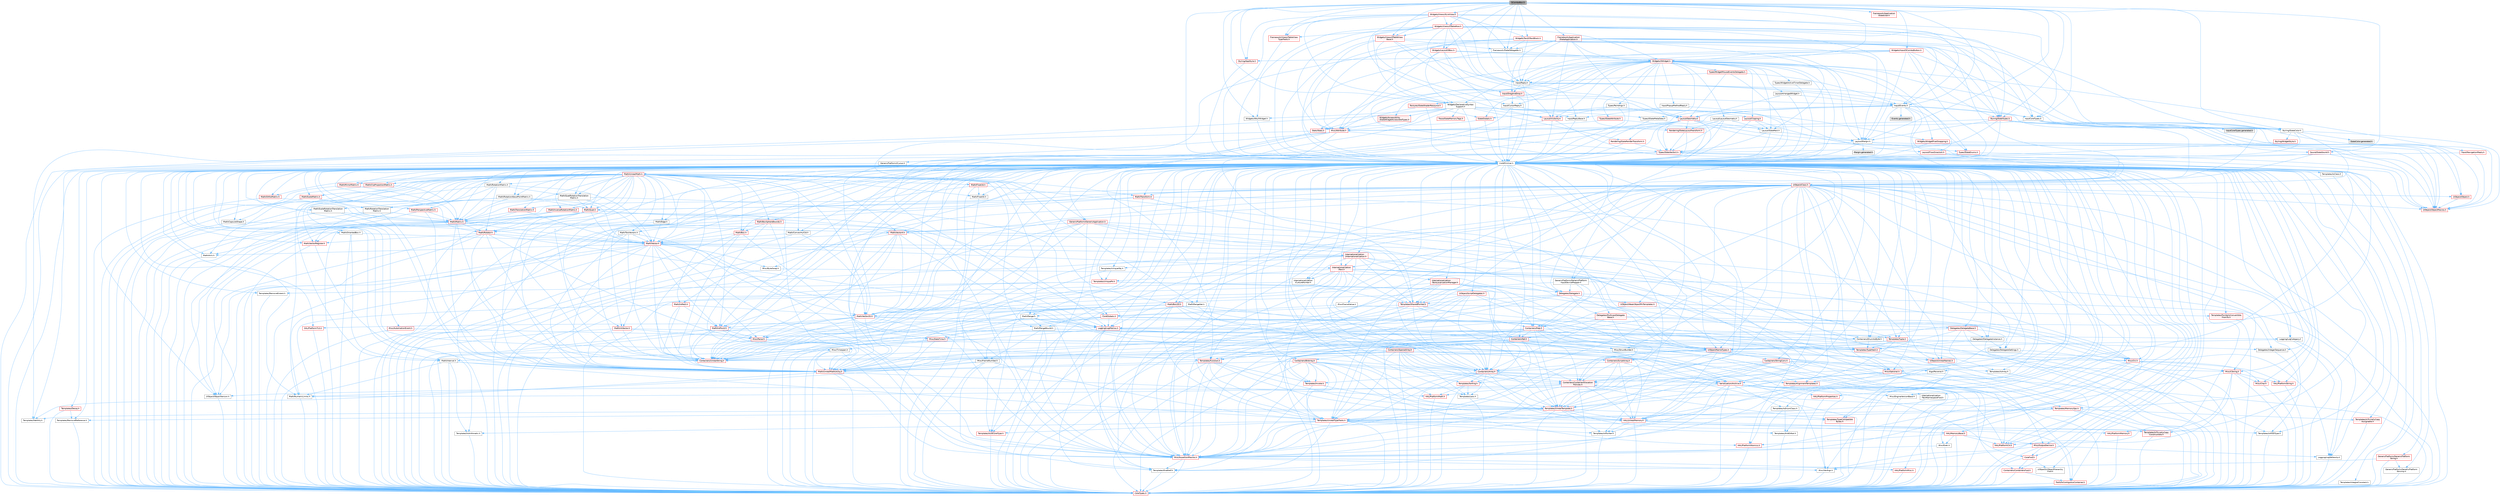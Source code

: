 digraph "SComboBox.h"
{
 // INTERACTIVE_SVG=YES
 // LATEX_PDF_SIZE
  bgcolor="transparent";
  edge [fontname=Helvetica,fontsize=10,labelfontname=Helvetica,labelfontsize=10];
  node [fontname=Helvetica,fontsize=10,shape=box,height=0.2,width=0.4];
  Node1 [id="Node000001",label="SComboBox.h",height=0.2,width=0.4,color="gray40", fillcolor="grey60", style="filled", fontcolor="black",tooltip=" "];
  Node1 -> Node2 [id="edge1_Node000001_Node000002",color="steelblue1",style="solid",tooltip=" "];
  Node2 [id="Node000002",label="CoreMinimal.h",height=0.2,width=0.4,color="grey40", fillcolor="white", style="filled",URL="$d7/d67/CoreMinimal_8h.html",tooltip=" "];
  Node2 -> Node3 [id="edge2_Node000002_Node000003",color="steelblue1",style="solid",tooltip=" "];
  Node3 [id="Node000003",label="CoreTypes.h",height=0.2,width=0.4,color="red", fillcolor="#FFF0F0", style="filled",URL="$dc/dec/CoreTypes_8h.html",tooltip=" "];
  Node2 -> Node17 [id="edge3_Node000002_Node000017",color="steelblue1",style="solid",tooltip=" "];
  Node17 [id="Node000017",label="CoreFwd.h",height=0.2,width=0.4,color="red", fillcolor="#FFF0F0", style="filled",URL="$d1/d1e/CoreFwd_8h.html",tooltip=" "];
  Node17 -> Node3 [id="edge4_Node000017_Node000003",color="steelblue1",style="solid",tooltip=" "];
  Node17 -> Node18 [id="edge5_Node000017_Node000018",color="steelblue1",style="solid",tooltip=" "];
  Node18 [id="Node000018",label="Containers/ContainersFwd.h",height=0.2,width=0.4,color="red", fillcolor="#FFF0F0", style="filled",URL="$d4/d0a/ContainersFwd_8h.html",tooltip=" "];
  Node18 -> Node3 [id="edge6_Node000018_Node000003",color="steelblue1",style="solid",tooltip=" "];
  Node18 -> Node19 [id="edge7_Node000018_Node000019",color="steelblue1",style="solid",tooltip=" "];
  Node19 [id="Node000019",label="Traits/IsContiguousContainer.h",height=0.2,width=0.4,color="red", fillcolor="#FFF0F0", style="filled",URL="$d5/d3c/IsContiguousContainer_8h.html",tooltip=" "];
  Node19 -> Node3 [id="edge8_Node000019_Node000003",color="steelblue1",style="solid",tooltip=" "];
  Node17 -> Node23 [id="edge9_Node000017_Node000023",color="steelblue1",style="solid",tooltip=" "];
  Node23 [id="Node000023",label="UObject/UObjectHierarchy\lFwd.h",height=0.2,width=0.4,color="grey40", fillcolor="white", style="filled",URL="$d3/d13/UObjectHierarchyFwd_8h.html",tooltip=" "];
  Node2 -> Node23 [id="edge10_Node000002_Node000023",color="steelblue1",style="solid",tooltip=" "];
  Node2 -> Node18 [id="edge11_Node000002_Node000018",color="steelblue1",style="solid",tooltip=" "];
  Node2 -> Node24 [id="edge12_Node000002_Node000024",color="steelblue1",style="solid",tooltip=" "];
  Node24 [id="Node000024",label="Misc/VarArgs.h",height=0.2,width=0.4,color="grey40", fillcolor="white", style="filled",URL="$d5/d6f/VarArgs_8h.html",tooltip=" "];
  Node24 -> Node3 [id="edge13_Node000024_Node000003",color="steelblue1",style="solid",tooltip=" "];
  Node2 -> Node25 [id="edge14_Node000002_Node000025",color="steelblue1",style="solid",tooltip=" "];
  Node25 [id="Node000025",label="Logging/LogVerbosity.h",height=0.2,width=0.4,color="grey40", fillcolor="white", style="filled",URL="$d2/d8f/LogVerbosity_8h.html",tooltip=" "];
  Node25 -> Node3 [id="edge15_Node000025_Node000003",color="steelblue1",style="solid",tooltip=" "];
  Node2 -> Node26 [id="edge16_Node000002_Node000026",color="steelblue1",style="solid",tooltip=" "];
  Node26 [id="Node000026",label="Misc/OutputDevice.h",height=0.2,width=0.4,color="red", fillcolor="#FFF0F0", style="filled",URL="$d7/d32/OutputDevice_8h.html",tooltip=" "];
  Node26 -> Node17 [id="edge17_Node000026_Node000017",color="steelblue1",style="solid",tooltip=" "];
  Node26 -> Node3 [id="edge18_Node000026_Node000003",color="steelblue1",style="solid",tooltip=" "];
  Node26 -> Node25 [id="edge19_Node000026_Node000025",color="steelblue1",style="solid",tooltip=" "];
  Node26 -> Node24 [id="edge20_Node000026_Node000024",color="steelblue1",style="solid",tooltip=" "];
  Node2 -> Node32 [id="edge21_Node000002_Node000032",color="steelblue1",style="solid",tooltip=" "];
  Node32 [id="Node000032",label="HAL/PlatformCrt.h",height=0.2,width=0.4,color="red", fillcolor="#FFF0F0", style="filled",URL="$d8/d75/PlatformCrt_8h.html",tooltip=" "];
  Node2 -> Node42 [id="edge22_Node000002_Node000042",color="steelblue1",style="solid",tooltip=" "];
  Node42 [id="Node000042",label="HAL/PlatformMisc.h",height=0.2,width=0.4,color="red", fillcolor="#FFF0F0", style="filled",URL="$d0/df5/PlatformMisc_8h.html",tooltip=" "];
  Node42 -> Node3 [id="edge23_Node000042_Node000003",color="steelblue1",style="solid",tooltip=" "];
  Node2 -> Node61 [id="edge24_Node000002_Node000061",color="steelblue1",style="solid",tooltip=" "];
  Node61 [id="Node000061",label="Misc/AssertionMacros.h",height=0.2,width=0.4,color="red", fillcolor="#FFF0F0", style="filled",URL="$d0/dfa/AssertionMacros_8h.html",tooltip=" "];
  Node61 -> Node3 [id="edge25_Node000061_Node000003",color="steelblue1",style="solid",tooltip=" "];
  Node61 -> Node42 [id="edge26_Node000061_Node000042",color="steelblue1",style="solid",tooltip=" "];
  Node61 -> Node62 [id="edge27_Node000061_Node000062",color="steelblue1",style="solid",tooltip=" "];
  Node62 [id="Node000062",label="Templates/EnableIf.h",height=0.2,width=0.4,color="grey40", fillcolor="white", style="filled",URL="$d7/d60/EnableIf_8h.html",tooltip=" "];
  Node62 -> Node3 [id="edge28_Node000062_Node000003",color="steelblue1",style="solid",tooltip=" "];
  Node61 -> Node24 [id="edge29_Node000061_Node000024",color="steelblue1",style="solid",tooltip=" "];
  Node2 -> Node70 [id="edge30_Node000002_Node000070",color="steelblue1",style="solid",tooltip=" "];
  Node70 [id="Node000070",label="Templates/IsPointer.h",height=0.2,width=0.4,color="grey40", fillcolor="white", style="filled",URL="$d7/d05/IsPointer_8h.html",tooltip=" "];
  Node70 -> Node3 [id="edge31_Node000070_Node000003",color="steelblue1",style="solid",tooltip=" "];
  Node2 -> Node71 [id="edge32_Node000002_Node000071",color="steelblue1",style="solid",tooltip=" "];
  Node71 [id="Node000071",label="HAL/PlatformMemory.h",height=0.2,width=0.4,color="red", fillcolor="#FFF0F0", style="filled",URL="$de/d68/PlatformMemory_8h.html",tooltip=" "];
  Node71 -> Node3 [id="edge33_Node000071_Node000003",color="steelblue1",style="solid",tooltip=" "];
  Node2 -> Node54 [id="edge34_Node000002_Node000054",color="steelblue1",style="solid",tooltip=" "];
  Node54 [id="Node000054",label="HAL/PlatformAtomics.h",height=0.2,width=0.4,color="red", fillcolor="#FFF0F0", style="filled",URL="$d3/d36/PlatformAtomics_8h.html",tooltip=" "];
  Node54 -> Node3 [id="edge35_Node000054_Node000003",color="steelblue1",style="solid",tooltip=" "];
  Node2 -> Node76 [id="edge36_Node000002_Node000076",color="steelblue1",style="solid",tooltip=" "];
  Node76 [id="Node000076",label="Misc/Exec.h",height=0.2,width=0.4,color="grey40", fillcolor="white", style="filled",URL="$de/ddb/Exec_8h.html",tooltip=" "];
  Node76 -> Node3 [id="edge37_Node000076_Node000003",color="steelblue1",style="solid",tooltip=" "];
  Node76 -> Node61 [id="edge38_Node000076_Node000061",color="steelblue1",style="solid",tooltip=" "];
  Node2 -> Node77 [id="edge39_Node000002_Node000077",color="steelblue1",style="solid",tooltip=" "];
  Node77 [id="Node000077",label="HAL/MemoryBase.h",height=0.2,width=0.4,color="red", fillcolor="#FFF0F0", style="filled",URL="$d6/d9f/MemoryBase_8h.html",tooltip=" "];
  Node77 -> Node3 [id="edge40_Node000077_Node000003",color="steelblue1",style="solid",tooltip=" "];
  Node77 -> Node54 [id="edge41_Node000077_Node000054",color="steelblue1",style="solid",tooltip=" "];
  Node77 -> Node32 [id="edge42_Node000077_Node000032",color="steelblue1",style="solid",tooltip=" "];
  Node77 -> Node76 [id="edge43_Node000077_Node000076",color="steelblue1",style="solid",tooltip=" "];
  Node77 -> Node26 [id="edge44_Node000077_Node000026",color="steelblue1",style="solid",tooltip=" "];
  Node2 -> Node87 [id="edge45_Node000002_Node000087",color="steelblue1",style="solid",tooltip=" "];
  Node87 [id="Node000087",label="HAL/UnrealMemory.h",height=0.2,width=0.4,color="red", fillcolor="#FFF0F0", style="filled",URL="$d9/d96/UnrealMemory_8h.html",tooltip=" "];
  Node87 -> Node3 [id="edge46_Node000087_Node000003",color="steelblue1",style="solid",tooltip=" "];
  Node87 -> Node77 [id="edge47_Node000087_Node000077",color="steelblue1",style="solid",tooltip=" "];
  Node87 -> Node71 [id="edge48_Node000087_Node000071",color="steelblue1",style="solid",tooltip=" "];
  Node87 -> Node70 [id="edge49_Node000087_Node000070",color="steelblue1",style="solid",tooltip=" "];
  Node2 -> Node89 [id="edge50_Node000002_Node000089",color="steelblue1",style="solid",tooltip=" "];
  Node89 [id="Node000089",label="Templates/IsArithmetic.h",height=0.2,width=0.4,color="grey40", fillcolor="white", style="filled",URL="$d2/d5d/IsArithmetic_8h.html",tooltip=" "];
  Node89 -> Node3 [id="edge51_Node000089_Node000003",color="steelblue1",style="solid",tooltip=" "];
  Node2 -> Node83 [id="edge52_Node000002_Node000083",color="steelblue1",style="solid",tooltip=" "];
  Node83 [id="Node000083",label="Templates/AndOrNot.h",height=0.2,width=0.4,color="grey40", fillcolor="white", style="filled",URL="$db/d0a/AndOrNot_8h.html",tooltip=" "];
  Node83 -> Node3 [id="edge53_Node000083_Node000003",color="steelblue1",style="solid",tooltip=" "];
  Node2 -> Node90 [id="edge54_Node000002_Node000090",color="steelblue1",style="solid",tooltip=" "];
  Node90 [id="Node000090",label="Templates/IsPODType.h",height=0.2,width=0.4,color="grey40", fillcolor="white", style="filled",URL="$d7/db1/IsPODType_8h.html",tooltip=" "];
  Node90 -> Node3 [id="edge55_Node000090_Node000003",color="steelblue1",style="solid",tooltip=" "];
  Node2 -> Node91 [id="edge56_Node000002_Node000091",color="steelblue1",style="solid",tooltip=" "];
  Node91 [id="Node000091",label="Templates/IsUECoreType.h",height=0.2,width=0.4,color="red", fillcolor="#FFF0F0", style="filled",URL="$d1/db8/IsUECoreType_8h.html",tooltip=" "];
  Node91 -> Node3 [id="edge57_Node000091_Node000003",color="steelblue1",style="solid",tooltip=" "];
  Node2 -> Node84 [id="edge58_Node000002_Node000084",color="steelblue1",style="solid",tooltip=" "];
  Node84 [id="Node000084",label="Templates/IsTriviallyCopy\lConstructible.h",height=0.2,width=0.4,color="red", fillcolor="#FFF0F0", style="filled",URL="$d3/d78/IsTriviallyCopyConstructible_8h.html",tooltip=" "];
  Node84 -> Node3 [id="edge59_Node000084_Node000003",color="steelblue1",style="solid",tooltip=" "];
  Node2 -> Node92 [id="edge60_Node000002_Node000092",color="steelblue1",style="solid",tooltip=" "];
  Node92 [id="Node000092",label="Templates/UnrealTypeTraits.h",height=0.2,width=0.4,color="red", fillcolor="#FFF0F0", style="filled",URL="$d2/d2d/UnrealTypeTraits_8h.html",tooltip=" "];
  Node92 -> Node3 [id="edge61_Node000092_Node000003",color="steelblue1",style="solid",tooltip=" "];
  Node92 -> Node70 [id="edge62_Node000092_Node000070",color="steelblue1",style="solid",tooltip=" "];
  Node92 -> Node61 [id="edge63_Node000092_Node000061",color="steelblue1",style="solid",tooltip=" "];
  Node92 -> Node83 [id="edge64_Node000092_Node000083",color="steelblue1",style="solid",tooltip=" "];
  Node92 -> Node62 [id="edge65_Node000092_Node000062",color="steelblue1",style="solid",tooltip=" "];
  Node92 -> Node89 [id="edge66_Node000092_Node000089",color="steelblue1",style="solid",tooltip=" "];
  Node92 -> Node90 [id="edge67_Node000092_Node000090",color="steelblue1",style="solid",tooltip=" "];
  Node92 -> Node91 [id="edge68_Node000092_Node000091",color="steelblue1",style="solid",tooltip=" "];
  Node92 -> Node84 [id="edge69_Node000092_Node000084",color="steelblue1",style="solid",tooltip=" "];
  Node2 -> Node62 [id="edge70_Node000002_Node000062",color="steelblue1",style="solid",tooltip=" "];
  Node2 -> Node94 [id="edge71_Node000002_Node000094",color="steelblue1",style="solid",tooltip=" "];
  Node94 [id="Node000094",label="Templates/RemoveReference.h",height=0.2,width=0.4,color="grey40", fillcolor="white", style="filled",URL="$da/dbe/RemoveReference_8h.html",tooltip=" "];
  Node94 -> Node3 [id="edge72_Node000094_Node000003",color="steelblue1",style="solid",tooltip=" "];
  Node2 -> Node95 [id="edge73_Node000002_Node000095",color="steelblue1",style="solid",tooltip=" "];
  Node95 [id="Node000095",label="Templates/IntegralConstant.h",height=0.2,width=0.4,color="grey40", fillcolor="white", style="filled",URL="$db/d1b/IntegralConstant_8h.html",tooltip=" "];
  Node95 -> Node3 [id="edge74_Node000095_Node000003",color="steelblue1",style="solid",tooltip=" "];
  Node2 -> Node96 [id="edge75_Node000002_Node000096",color="steelblue1",style="solid",tooltip=" "];
  Node96 [id="Node000096",label="Templates/IsClass.h",height=0.2,width=0.4,color="grey40", fillcolor="white", style="filled",URL="$db/dcb/IsClass_8h.html",tooltip=" "];
  Node96 -> Node3 [id="edge76_Node000096_Node000003",color="steelblue1",style="solid",tooltip=" "];
  Node2 -> Node97 [id="edge77_Node000002_Node000097",color="steelblue1",style="solid",tooltip=" "];
  Node97 [id="Node000097",label="Templates/TypeCompatible\lBytes.h",height=0.2,width=0.4,color="red", fillcolor="#FFF0F0", style="filled",URL="$df/d0a/TypeCompatibleBytes_8h.html",tooltip=" "];
  Node97 -> Node3 [id="edge78_Node000097_Node000003",color="steelblue1",style="solid",tooltip=" "];
  Node2 -> Node19 [id="edge79_Node000002_Node000019",color="steelblue1",style="solid",tooltip=" "];
  Node2 -> Node98 [id="edge80_Node000002_Node000098",color="steelblue1",style="solid",tooltip=" "];
  Node98 [id="Node000098",label="Templates/UnrealTemplate.h",height=0.2,width=0.4,color="red", fillcolor="#FFF0F0", style="filled",URL="$d4/d24/UnrealTemplate_8h.html",tooltip=" "];
  Node98 -> Node3 [id="edge81_Node000098_Node000003",color="steelblue1",style="solid",tooltip=" "];
  Node98 -> Node70 [id="edge82_Node000098_Node000070",color="steelblue1",style="solid",tooltip=" "];
  Node98 -> Node87 [id="edge83_Node000098_Node000087",color="steelblue1",style="solid",tooltip=" "];
  Node98 -> Node92 [id="edge84_Node000098_Node000092",color="steelblue1",style="solid",tooltip=" "];
  Node98 -> Node94 [id="edge85_Node000098_Node000094",color="steelblue1",style="solid",tooltip=" "];
  Node98 -> Node97 [id="edge86_Node000098_Node000097",color="steelblue1",style="solid",tooltip=" "];
  Node98 -> Node65 [id="edge87_Node000098_Node000065",color="steelblue1",style="solid",tooltip=" "];
  Node65 [id="Node000065",label="Templates/Identity.h",height=0.2,width=0.4,color="grey40", fillcolor="white", style="filled",URL="$d0/dd5/Identity_8h.html",tooltip=" "];
  Node98 -> Node19 [id="edge88_Node000098_Node000019",color="steelblue1",style="solid",tooltip=" "];
  Node2 -> Node47 [id="edge89_Node000002_Node000047",color="steelblue1",style="solid",tooltip=" "];
  Node47 [id="Node000047",label="Math/NumericLimits.h",height=0.2,width=0.4,color="grey40", fillcolor="white", style="filled",URL="$df/d1b/NumericLimits_8h.html",tooltip=" "];
  Node47 -> Node3 [id="edge90_Node000047_Node000003",color="steelblue1",style="solid",tooltip=" "];
  Node2 -> Node102 [id="edge91_Node000002_Node000102",color="steelblue1",style="solid",tooltip=" "];
  Node102 [id="Node000102",label="HAL/PlatformMath.h",height=0.2,width=0.4,color="red", fillcolor="#FFF0F0", style="filled",URL="$dc/d53/PlatformMath_8h.html",tooltip=" "];
  Node102 -> Node3 [id="edge92_Node000102_Node000003",color="steelblue1",style="solid",tooltip=" "];
  Node2 -> Node85 [id="edge93_Node000002_Node000085",color="steelblue1",style="solid",tooltip=" "];
  Node85 [id="Node000085",label="Templates/IsTriviallyCopy\lAssignable.h",height=0.2,width=0.4,color="red", fillcolor="#FFF0F0", style="filled",URL="$d2/df2/IsTriviallyCopyAssignable_8h.html",tooltip=" "];
  Node85 -> Node3 [id="edge94_Node000085_Node000003",color="steelblue1",style="solid",tooltip=" "];
  Node2 -> Node110 [id="edge95_Node000002_Node000110",color="steelblue1",style="solid",tooltip=" "];
  Node110 [id="Node000110",label="Templates/MemoryOps.h",height=0.2,width=0.4,color="red", fillcolor="#FFF0F0", style="filled",URL="$db/dea/MemoryOps_8h.html",tooltip=" "];
  Node110 -> Node3 [id="edge96_Node000110_Node000003",color="steelblue1",style="solid",tooltip=" "];
  Node110 -> Node87 [id="edge97_Node000110_Node000087",color="steelblue1",style="solid",tooltip=" "];
  Node110 -> Node85 [id="edge98_Node000110_Node000085",color="steelblue1",style="solid",tooltip=" "];
  Node110 -> Node84 [id="edge99_Node000110_Node000084",color="steelblue1",style="solid",tooltip=" "];
  Node110 -> Node92 [id="edge100_Node000110_Node000092",color="steelblue1",style="solid",tooltip=" "];
  Node2 -> Node111 [id="edge101_Node000002_Node000111",color="steelblue1",style="solid",tooltip=" "];
  Node111 [id="Node000111",label="Containers/ContainerAllocation\lPolicies.h",height=0.2,width=0.4,color="red", fillcolor="#FFF0F0", style="filled",URL="$d7/dff/ContainerAllocationPolicies_8h.html",tooltip=" "];
  Node111 -> Node3 [id="edge102_Node000111_Node000003",color="steelblue1",style="solid",tooltip=" "];
  Node111 -> Node111 [id="edge103_Node000111_Node000111",color="steelblue1",style="solid",tooltip=" "];
  Node111 -> Node102 [id="edge104_Node000111_Node000102",color="steelblue1",style="solid",tooltip=" "];
  Node111 -> Node87 [id="edge105_Node000111_Node000087",color="steelblue1",style="solid",tooltip=" "];
  Node111 -> Node47 [id="edge106_Node000111_Node000047",color="steelblue1",style="solid",tooltip=" "];
  Node111 -> Node61 [id="edge107_Node000111_Node000061",color="steelblue1",style="solid",tooltip=" "];
  Node111 -> Node110 [id="edge108_Node000111_Node000110",color="steelblue1",style="solid",tooltip=" "];
  Node111 -> Node97 [id="edge109_Node000111_Node000097",color="steelblue1",style="solid",tooltip=" "];
  Node2 -> Node114 [id="edge110_Node000002_Node000114",color="steelblue1",style="solid",tooltip=" "];
  Node114 [id="Node000114",label="Templates/IsEnumClass.h",height=0.2,width=0.4,color="grey40", fillcolor="white", style="filled",URL="$d7/d15/IsEnumClass_8h.html",tooltip=" "];
  Node114 -> Node3 [id="edge111_Node000114_Node000003",color="steelblue1",style="solid",tooltip=" "];
  Node114 -> Node83 [id="edge112_Node000114_Node000083",color="steelblue1",style="solid",tooltip=" "];
  Node2 -> Node115 [id="edge113_Node000002_Node000115",color="steelblue1",style="solid",tooltip=" "];
  Node115 [id="Node000115",label="HAL/PlatformProperties.h",height=0.2,width=0.4,color="red", fillcolor="#FFF0F0", style="filled",URL="$d9/db0/PlatformProperties_8h.html",tooltip=" "];
  Node115 -> Node3 [id="edge114_Node000115_Node000003",color="steelblue1",style="solid",tooltip=" "];
  Node2 -> Node118 [id="edge115_Node000002_Node000118",color="steelblue1",style="solid",tooltip=" "];
  Node118 [id="Node000118",label="Misc/EngineVersionBase.h",height=0.2,width=0.4,color="grey40", fillcolor="white", style="filled",URL="$d5/d2b/EngineVersionBase_8h.html",tooltip=" "];
  Node118 -> Node3 [id="edge116_Node000118_Node000003",color="steelblue1",style="solid",tooltip=" "];
  Node2 -> Node119 [id="edge117_Node000002_Node000119",color="steelblue1",style="solid",tooltip=" "];
  Node119 [id="Node000119",label="Internationalization\l/TextNamespaceFwd.h",height=0.2,width=0.4,color="grey40", fillcolor="white", style="filled",URL="$d8/d97/TextNamespaceFwd_8h.html",tooltip=" "];
  Node119 -> Node3 [id="edge118_Node000119_Node000003",color="steelblue1",style="solid",tooltip=" "];
  Node2 -> Node120 [id="edge119_Node000002_Node000120",color="steelblue1",style="solid",tooltip=" "];
  Node120 [id="Node000120",label="Serialization/Archive.h",height=0.2,width=0.4,color="red", fillcolor="#FFF0F0", style="filled",URL="$d7/d3b/Archive_8h.html",tooltip=" "];
  Node120 -> Node17 [id="edge120_Node000120_Node000017",color="steelblue1",style="solid",tooltip=" "];
  Node120 -> Node3 [id="edge121_Node000120_Node000003",color="steelblue1",style="solid",tooltip=" "];
  Node120 -> Node115 [id="edge122_Node000120_Node000115",color="steelblue1",style="solid",tooltip=" "];
  Node120 -> Node119 [id="edge123_Node000120_Node000119",color="steelblue1",style="solid",tooltip=" "];
  Node120 -> Node61 [id="edge124_Node000120_Node000061",color="steelblue1",style="solid",tooltip=" "];
  Node120 -> Node118 [id="edge125_Node000120_Node000118",color="steelblue1",style="solid",tooltip=" "];
  Node120 -> Node24 [id="edge126_Node000120_Node000024",color="steelblue1",style="solid",tooltip=" "];
  Node120 -> Node62 [id="edge127_Node000120_Node000062",color="steelblue1",style="solid",tooltip=" "];
  Node120 -> Node114 [id="edge128_Node000120_Node000114",color="steelblue1",style="solid",tooltip=" "];
  Node120 -> Node98 [id="edge129_Node000120_Node000098",color="steelblue1",style="solid",tooltip=" "];
  Node120 -> Node123 [id="edge130_Node000120_Node000123",color="steelblue1",style="solid",tooltip=" "];
  Node123 [id="Node000123",label="UObject/ObjectVersion.h",height=0.2,width=0.4,color="grey40", fillcolor="white", style="filled",URL="$da/d63/ObjectVersion_8h.html",tooltip=" "];
  Node123 -> Node3 [id="edge131_Node000123_Node000003",color="steelblue1",style="solid",tooltip=" "];
  Node2 -> Node124 [id="edge132_Node000002_Node000124",color="steelblue1",style="solid",tooltip=" "];
  Node124 [id="Node000124",label="Templates/Less.h",height=0.2,width=0.4,color="grey40", fillcolor="white", style="filled",URL="$de/dc8/Less_8h.html",tooltip=" "];
  Node124 -> Node3 [id="edge133_Node000124_Node000003",color="steelblue1",style="solid",tooltip=" "];
  Node124 -> Node98 [id="edge134_Node000124_Node000098",color="steelblue1",style="solid",tooltip=" "];
  Node2 -> Node125 [id="edge135_Node000002_Node000125",color="steelblue1",style="solid",tooltip=" "];
  Node125 [id="Node000125",label="Templates/Sorting.h",height=0.2,width=0.4,color="red", fillcolor="#FFF0F0", style="filled",URL="$d3/d9e/Sorting_8h.html",tooltip=" "];
  Node125 -> Node3 [id="edge136_Node000125_Node000003",color="steelblue1",style="solid",tooltip=" "];
  Node125 -> Node102 [id="edge137_Node000125_Node000102",color="steelblue1",style="solid",tooltip=" "];
  Node125 -> Node124 [id="edge138_Node000125_Node000124",color="steelblue1",style="solid",tooltip=" "];
  Node2 -> Node136 [id="edge139_Node000002_Node000136",color="steelblue1",style="solid",tooltip=" "];
  Node136 [id="Node000136",label="Misc/Char.h",height=0.2,width=0.4,color="red", fillcolor="#FFF0F0", style="filled",URL="$d0/d58/Char_8h.html",tooltip=" "];
  Node136 -> Node3 [id="edge140_Node000136_Node000003",color="steelblue1",style="solid",tooltip=" "];
  Node2 -> Node139 [id="edge141_Node000002_Node000139",color="steelblue1",style="solid",tooltip=" "];
  Node139 [id="Node000139",label="GenericPlatform/GenericPlatform\lStricmp.h",height=0.2,width=0.4,color="grey40", fillcolor="white", style="filled",URL="$d2/d86/GenericPlatformStricmp_8h.html",tooltip=" "];
  Node139 -> Node3 [id="edge142_Node000139_Node000003",color="steelblue1",style="solid",tooltip=" "];
  Node2 -> Node140 [id="edge143_Node000002_Node000140",color="steelblue1",style="solid",tooltip=" "];
  Node140 [id="Node000140",label="GenericPlatform/GenericPlatform\lString.h",height=0.2,width=0.4,color="red", fillcolor="#FFF0F0", style="filled",URL="$dd/d20/GenericPlatformString_8h.html",tooltip=" "];
  Node140 -> Node3 [id="edge144_Node000140_Node000003",color="steelblue1",style="solid",tooltip=" "];
  Node140 -> Node139 [id="edge145_Node000140_Node000139",color="steelblue1",style="solid",tooltip=" "];
  Node140 -> Node62 [id="edge146_Node000140_Node000062",color="steelblue1",style="solid",tooltip=" "];
  Node2 -> Node73 [id="edge147_Node000002_Node000073",color="steelblue1",style="solid",tooltip=" "];
  Node73 [id="Node000073",label="HAL/PlatformString.h",height=0.2,width=0.4,color="red", fillcolor="#FFF0F0", style="filled",URL="$db/db5/PlatformString_8h.html",tooltip=" "];
  Node73 -> Node3 [id="edge148_Node000073_Node000003",color="steelblue1",style="solid",tooltip=" "];
  Node2 -> Node143 [id="edge149_Node000002_Node000143",color="steelblue1",style="solid",tooltip=" "];
  Node143 [id="Node000143",label="Misc/CString.h",height=0.2,width=0.4,color="red", fillcolor="#FFF0F0", style="filled",URL="$d2/d49/CString_8h.html",tooltip=" "];
  Node143 -> Node3 [id="edge150_Node000143_Node000003",color="steelblue1",style="solid",tooltip=" "];
  Node143 -> Node32 [id="edge151_Node000143_Node000032",color="steelblue1",style="solid",tooltip=" "];
  Node143 -> Node73 [id="edge152_Node000143_Node000073",color="steelblue1",style="solid",tooltip=" "];
  Node143 -> Node61 [id="edge153_Node000143_Node000061",color="steelblue1",style="solid",tooltip=" "];
  Node143 -> Node136 [id="edge154_Node000143_Node000136",color="steelblue1",style="solid",tooltip=" "];
  Node143 -> Node24 [id="edge155_Node000143_Node000024",color="steelblue1",style="solid",tooltip=" "];
  Node2 -> Node144 [id="edge156_Node000002_Node000144",color="steelblue1",style="solid",tooltip=" "];
  Node144 [id="Node000144",label="Misc/Crc.h",height=0.2,width=0.4,color="red", fillcolor="#FFF0F0", style="filled",URL="$d4/dd2/Crc_8h.html",tooltip=" "];
  Node144 -> Node3 [id="edge157_Node000144_Node000003",color="steelblue1",style="solid",tooltip=" "];
  Node144 -> Node73 [id="edge158_Node000144_Node000073",color="steelblue1",style="solid",tooltip=" "];
  Node144 -> Node61 [id="edge159_Node000144_Node000061",color="steelblue1",style="solid",tooltip=" "];
  Node144 -> Node143 [id="edge160_Node000144_Node000143",color="steelblue1",style="solid",tooltip=" "];
  Node144 -> Node136 [id="edge161_Node000144_Node000136",color="steelblue1",style="solid",tooltip=" "];
  Node144 -> Node92 [id="edge162_Node000144_Node000092",color="steelblue1",style="solid",tooltip=" "];
  Node2 -> Node135 [id="edge163_Node000002_Node000135",color="steelblue1",style="solid",tooltip=" "];
  Node135 [id="Node000135",label="Math/UnrealMathUtility.h",height=0.2,width=0.4,color="red", fillcolor="#FFF0F0", style="filled",URL="$db/db8/UnrealMathUtility_8h.html",tooltip=" "];
  Node135 -> Node3 [id="edge164_Node000135_Node000003",color="steelblue1",style="solid",tooltip=" "];
  Node135 -> Node61 [id="edge165_Node000135_Node000061",color="steelblue1",style="solid",tooltip=" "];
  Node135 -> Node102 [id="edge166_Node000135_Node000102",color="steelblue1",style="solid",tooltip=" "];
  Node135 -> Node65 [id="edge167_Node000135_Node000065",color="steelblue1",style="solid",tooltip=" "];
  Node2 -> Node145 [id="edge168_Node000002_Node000145",color="steelblue1",style="solid",tooltip=" "];
  Node145 [id="Node000145",label="Containers/UnrealString.h",height=0.2,width=0.4,color="red", fillcolor="#FFF0F0", style="filled",URL="$d5/dba/UnrealString_8h.html",tooltip=" "];
  Node2 -> Node149 [id="edge169_Node000002_Node000149",color="steelblue1",style="solid",tooltip=" "];
  Node149 [id="Node000149",label="Containers/Array.h",height=0.2,width=0.4,color="red", fillcolor="#FFF0F0", style="filled",URL="$df/dd0/Array_8h.html",tooltip=" "];
  Node149 -> Node3 [id="edge170_Node000149_Node000003",color="steelblue1",style="solid",tooltip=" "];
  Node149 -> Node61 [id="edge171_Node000149_Node000061",color="steelblue1",style="solid",tooltip=" "];
  Node149 -> Node87 [id="edge172_Node000149_Node000087",color="steelblue1",style="solid",tooltip=" "];
  Node149 -> Node92 [id="edge173_Node000149_Node000092",color="steelblue1",style="solid",tooltip=" "];
  Node149 -> Node98 [id="edge174_Node000149_Node000098",color="steelblue1",style="solid",tooltip=" "];
  Node149 -> Node111 [id="edge175_Node000149_Node000111",color="steelblue1",style="solid",tooltip=" "];
  Node149 -> Node120 [id="edge176_Node000149_Node000120",color="steelblue1",style="solid",tooltip=" "];
  Node149 -> Node128 [id="edge177_Node000149_Node000128",color="steelblue1",style="solid",tooltip=" "];
  Node128 [id="Node000128",label="Templates/Invoke.h",height=0.2,width=0.4,color="red", fillcolor="#FFF0F0", style="filled",URL="$d7/deb/Invoke_8h.html",tooltip=" "];
  Node128 -> Node3 [id="edge178_Node000128_Node000003",color="steelblue1",style="solid",tooltip=" "];
  Node128 -> Node98 [id="edge179_Node000128_Node000098",color="steelblue1",style="solid",tooltip=" "];
  Node149 -> Node124 [id="edge180_Node000149_Node000124",color="steelblue1",style="solid",tooltip=" "];
  Node149 -> Node125 [id="edge181_Node000149_Node000125",color="steelblue1",style="solid",tooltip=" "];
  Node149 -> Node172 [id="edge182_Node000149_Node000172",color="steelblue1",style="solid",tooltip=" "];
  Node172 [id="Node000172",label="Templates/AlignmentTemplates.h",height=0.2,width=0.4,color="red", fillcolor="#FFF0F0", style="filled",URL="$dd/d32/AlignmentTemplates_8h.html",tooltip=" "];
  Node172 -> Node3 [id="edge183_Node000172_Node000003",color="steelblue1",style="solid",tooltip=" "];
  Node172 -> Node70 [id="edge184_Node000172_Node000070",color="steelblue1",style="solid",tooltip=" "];
  Node2 -> Node173 [id="edge185_Node000002_Node000173",color="steelblue1",style="solid",tooltip=" "];
  Node173 [id="Node000173",label="Misc/FrameNumber.h",height=0.2,width=0.4,color="grey40", fillcolor="white", style="filled",URL="$dd/dbd/FrameNumber_8h.html",tooltip=" "];
  Node173 -> Node3 [id="edge186_Node000173_Node000003",color="steelblue1",style="solid",tooltip=" "];
  Node173 -> Node47 [id="edge187_Node000173_Node000047",color="steelblue1",style="solid",tooltip=" "];
  Node173 -> Node135 [id="edge188_Node000173_Node000135",color="steelblue1",style="solid",tooltip=" "];
  Node173 -> Node62 [id="edge189_Node000173_Node000062",color="steelblue1",style="solid",tooltip=" "];
  Node173 -> Node92 [id="edge190_Node000173_Node000092",color="steelblue1",style="solid",tooltip=" "];
  Node2 -> Node174 [id="edge191_Node000002_Node000174",color="steelblue1",style="solid",tooltip=" "];
  Node174 [id="Node000174",label="Misc/Timespan.h",height=0.2,width=0.4,color="grey40", fillcolor="white", style="filled",URL="$da/dd9/Timespan_8h.html",tooltip=" "];
  Node174 -> Node3 [id="edge192_Node000174_Node000003",color="steelblue1",style="solid",tooltip=" "];
  Node174 -> Node175 [id="edge193_Node000174_Node000175",color="steelblue1",style="solid",tooltip=" "];
  Node175 [id="Node000175",label="Math/Interval.h",height=0.2,width=0.4,color="grey40", fillcolor="white", style="filled",URL="$d1/d55/Interval_8h.html",tooltip=" "];
  Node175 -> Node3 [id="edge194_Node000175_Node000003",color="steelblue1",style="solid",tooltip=" "];
  Node175 -> Node89 [id="edge195_Node000175_Node000089",color="steelblue1",style="solid",tooltip=" "];
  Node175 -> Node92 [id="edge196_Node000175_Node000092",color="steelblue1",style="solid",tooltip=" "];
  Node175 -> Node47 [id="edge197_Node000175_Node000047",color="steelblue1",style="solid",tooltip=" "];
  Node175 -> Node135 [id="edge198_Node000175_Node000135",color="steelblue1",style="solid",tooltip=" "];
  Node174 -> Node135 [id="edge199_Node000174_Node000135",color="steelblue1",style="solid",tooltip=" "];
  Node174 -> Node61 [id="edge200_Node000174_Node000061",color="steelblue1",style="solid",tooltip=" "];
  Node2 -> Node176 [id="edge201_Node000002_Node000176",color="steelblue1",style="solid",tooltip=" "];
  Node176 [id="Node000176",label="Containers/StringConv.h",height=0.2,width=0.4,color="red", fillcolor="#FFF0F0", style="filled",URL="$d3/ddf/StringConv_8h.html",tooltip=" "];
  Node176 -> Node3 [id="edge202_Node000176_Node000003",color="steelblue1",style="solid",tooltip=" "];
  Node176 -> Node61 [id="edge203_Node000176_Node000061",color="steelblue1",style="solid",tooltip=" "];
  Node176 -> Node111 [id="edge204_Node000176_Node000111",color="steelblue1",style="solid",tooltip=" "];
  Node176 -> Node149 [id="edge205_Node000176_Node000149",color="steelblue1",style="solid",tooltip=" "];
  Node176 -> Node143 [id="edge206_Node000176_Node000143",color="steelblue1",style="solid",tooltip=" "];
  Node176 -> Node177 [id="edge207_Node000176_Node000177",color="steelblue1",style="solid",tooltip=" "];
  Node177 [id="Node000177",label="Templates/IsArray.h",height=0.2,width=0.4,color="grey40", fillcolor="white", style="filled",URL="$d8/d8d/IsArray_8h.html",tooltip=" "];
  Node177 -> Node3 [id="edge208_Node000177_Node000003",color="steelblue1",style="solid",tooltip=" "];
  Node176 -> Node98 [id="edge209_Node000176_Node000098",color="steelblue1",style="solid",tooltip=" "];
  Node176 -> Node92 [id="edge210_Node000176_Node000092",color="steelblue1",style="solid",tooltip=" "];
  Node176 -> Node19 [id="edge211_Node000176_Node000019",color="steelblue1",style="solid",tooltip=" "];
  Node2 -> Node178 [id="edge212_Node000002_Node000178",color="steelblue1",style="solid",tooltip=" "];
  Node178 [id="Node000178",label="UObject/UnrealNames.h",height=0.2,width=0.4,color="red", fillcolor="#FFF0F0", style="filled",URL="$d8/db1/UnrealNames_8h.html",tooltip=" "];
  Node178 -> Node3 [id="edge213_Node000178_Node000003",color="steelblue1",style="solid",tooltip=" "];
  Node2 -> Node180 [id="edge214_Node000002_Node000180",color="steelblue1",style="solid",tooltip=" "];
  Node180 [id="Node000180",label="UObject/NameTypes.h",height=0.2,width=0.4,color="red", fillcolor="#FFF0F0", style="filled",URL="$d6/d35/NameTypes_8h.html",tooltip=" "];
  Node180 -> Node3 [id="edge215_Node000180_Node000003",color="steelblue1",style="solid",tooltip=" "];
  Node180 -> Node61 [id="edge216_Node000180_Node000061",color="steelblue1",style="solid",tooltip=" "];
  Node180 -> Node87 [id="edge217_Node000180_Node000087",color="steelblue1",style="solid",tooltip=" "];
  Node180 -> Node92 [id="edge218_Node000180_Node000092",color="steelblue1",style="solid",tooltip=" "];
  Node180 -> Node98 [id="edge219_Node000180_Node000098",color="steelblue1",style="solid",tooltip=" "];
  Node180 -> Node145 [id="edge220_Node000180_Node000145",color="steelblue1",style="solid",tooltip=" "];
  Node180 -> Node176 [id="edge221_Node000180_Node000176",color="steelblue1",style="solid",tooltip=" "];
  Node180 -> Node178 [id="edge222_Node000180_Node000178",color="steelblue1",style="solid",tooltip=" "];
  Node2 -> Node188 [id="edge223_Node000002_Node000188",color="steelblue1",style="solid",tooltip=" "];
  Node188 [id="Node000188",label="Misc/Parse.h",height=0.2,width=0.4,color="red", fillcolor="#FFF0F0", style="filled",URL="$dc/d71/Parse_8h.html",tooltip=" "];
  Node188 -> Node145 [id="edge224_Node000188_Node000145",color="steelblue1",style="solid",tooltip=" "];
  Node188 -> Node3 [id="edge225_Node000188_Node000003",color="steelblue1",style="solid",tooltip=" "];
  Node188 -> Node32 [id="edge226_Node000188_Node000032",color="steelblue1",style="solid",tooltip=" "];
  Node188 -> Node189 [id="edge227_Node000188_Node000189",color="steelblue1",style="solid",tooltip=" "];
  Node189 [id="Node000189",label="Templates/Function.h",height=0.2,width=0.4,color="red", fillcolor="#FFF0F0", style="filled",URL="$df/df5/Function_8h.html",tooltip=" "];
  Node189 -> Node3 [id="edge228_Node000189_Node000003",color="steelblue1",style="solid",tooltip=" "];
  Node189 -> Node61 [id="edge229_Node000189_Node000061",color="steelblue1",style="solid",tooltip=" "];
  Node189 -> Node87 [id="edge230_Node000189_Node000087",color="steelblue1",style="solid",tooltip=" "];
  Node189 -> Node92 [id="edge231_Node000189_Node000092",color="steelblue1",style="solid",tooltip=" "];
  Node189 -> Node128 [id="edge232_Node000189_Node000128",color="steelblue1",style="solid",tooltip=" "];
  Node189 -> Node98 [id="edge233_Node000189_Node000098",color="steelblue1",style="solid",tooltip=" "];
  Node189 -> Node135 [id="edge234_Node000189_Node000135",color="steelblue1",style="solid",tooltip=" "];
  Node2 -> Node172 [id="edge235_Node000002_Node000172",color="steelblue1",style="solid",tooltip=" "];
  Node2 -> Node191 [id="edge236_Node000002_Node000191",color="steelblue1",style="solid",tooltip=" "];
  Node191 [id="Node000191",label="Misc/StructBuilder.h",height=0.2,width=0.4,color="grey40", fillcolor="white", style="filled",URL="$d9/db3/StructBuilder_8h.html",tooltip=" "];
  Node191 -> Node3 [id="edge237_Node000191_Node000003",color="steelblue1",style="solid",tooltip=" "];
  Node191 -> Node135 [id="edge238_Node000191_Node000135",color="steelblue1",style="solid",tooltip=" "];
  Node191 -> Node172 [id="edge239_Node000191_Node000172",color="steelblue1",style="solid",tooltip=" "];
  Node2 -> Node104 [id="edge240_Node000002_Node000104",color="steelblue1",style="solid",tooltip=" "];
  Node104 [id="Node000104",label="Templates/Decay.h",height=0.2,width=0.4,color="red", fillcolor="#FFF0F0", style="filled",URL="$dd/d0f/Decay_8h.html",tooltip=" "];
  Node104 -> Node3 [id="edge241_Node000104_Node000003",color="steelblue1",style="solid",tooltip=" "];
  Node104 -> Node94 [id="edge242_Node000104_Node000094",color="steelblue1",style="solid",tooltip=" "];
  Node2 -> Node192 [id="edge243_Node000002_Node000192",color="steelblue1",style="solid",tooltip=" "];
  Node192 [id="Node000192",label="Templates/PointerIsConvertible\lFromTo.h",height=0.2,width=0.4,color="red", fillcolor="#FFF0F0", style="filled",URL="$d6/d65/PointerIsConvertibleFromTo_8h.html",tooltip=" "];
  Node192 -> Node3 [id="edge244_Node000192_Node000003",color="steelblue1",style="solid",tooltip=" "];
  Node2 -> Node128 [id="edge245_Node000002_Node000128",color="steelblue1",style="solid",tooltip=" "];
  Node2 -> Node189 [id="edge246_Node000002_Node000189",color="steelblue1",style="solid",tooltip=" "];
  Node2 -> Node161 [id="edge247_Node000002_Node000161",color="steelblue1",style="solid",tooltip=" "];
  Node161 [id="Node000161",label="Templates/TypeHash.h",height=0.2,width=0.4,color="red", fillcolor="#FFF0F0", style="filled",URL="$d1/d62/TypeHash_8h.html",tooltip=" "];
  Node161 -> Node3 [id="edge248_Node000161_Node000003",color="steelblue1",style="solid",tooltip=" "];
  Node161 -> Node144 [id="edge249_Node000161_Node000144",color="steelblue1",style="solid",tooltip=" "];
  Node2 -> Node193 [id="edge250_Node000002_Node000193",color="steelblue1",style="solid",tooltip=" "];
  Node193 [id="Node000193",label="Containers/ScriptArray.h",height=0.2,width=0.4,color="red", fillcolor="#FFF0F0", style="filled",URL="$dc/daf/ScriptArray_8h.html",tooltip=" "];
  Node193 -> Node3 [id="edge251_Node000193_Node000003",color="steelblue1",style="solid",tooltip=" "];
  Node193 -> Node61 [id="edge252_Node000193_Node000061",color="steelblue1",style="solid",tooltip=" "];
  Node193 -> Node87 [id="edge253_Node000193_Node000087",color="steelblue1",style="solid",tooltip=" "];
  Node193 -> Node111 [id="edge254_Node000193_Node000111",color="steelblue1",style="solid",tooltip=" "];
  Node193 -> Node149 [id="edge255_Node000193_Node000149",color="steelblue1",style="solid",tooltip=" "];
  Node2 -> Node194 [id="edge256_Node000002_Node000194",color="steelblue1",style="solid",tooltip=" "];
  Node194 [id="Node000194",label="Containers/BitArray.h",height=0.2,width=0.4,color="red", fillcolor="#FFF0F0", style="filled",URL="$d1/de4/BitArray_8h.html",tooltip=" "];
  Node194 -> Node111 [id="edge257_Node000194_Node000111",color="steelblue1",style="solid",tooltip=" "];
  Node194 -> Node3 [id="edge258_Node000194_Node000003",color="steelblue1",style="solid",tooltip=" "];
  Node194 -> Node54 [id="edge259_Node000194_Node000054",color="steelblue1",style="solid",tooltip=" "];
  Node194 -> Node87 [id="edge260_Node000194_Node000087",color="steelblue1",style="solid",tooltip=" "];
  Node194 -> Node135 [id="edge261_Node000194_Node000135",color="steelblue1",style="solid",tooltip=" "];
  Node194 -> Node61 [id="edge262_Node000194_Node000061",color="steelblue1",style="solid",tooltip=" "];
  Node194 -> Node120 [id="edge263_Node000194_Node000120",color="steelblue1",style="solid",tooltip=" "];
  Node194 -> Node62 [id="edge264_Node000194_Node000062",color="steelblue1",style="solid",tooltip=" "];
  Node194 -> Node128 [id="edge265_Node000194_Node000128",color="steelblue1",style="solid",tooltip=" "];
  Node194 -> Node98 [id="edge266_Node000194_Node000098",color="steelblue1",style="solid",tooltip=" "];
  Node194 -> Node92 [id="edge267_Node000194_Node000092",color="steelblue1",style="solid",tooltip=" "];
  Node2 -> Node195 [id="edge268_Node000002_Node000195",color="steelblue1",style="solid",tooltip=" "];
  Node195 [id="Node000195",label="Containers/SparseArray.h",height=0.2,width=0.4,color="red", fillcolor="#FFF0F0", style="filled",URL="$d5/dbf/SparseArray_8h.html",tooltip=" "];
  Node195 -> Node3 [id="edge269_Node000195_Node000003",color="steelblue1",style="solid",tooltip=" "];
  Node195 -> Node61 [id="edge270_Node000195_Node000061",color="steelblue1",style="solid",tooltip=" "];
  Node195 -> Node87 [id="edge271_Node000195_Node000087",color="steelblue1",style="solid",tooltip=" "];
  Node195 -> Node92 [id="edge272_Node000195_Node000092",color="steelblue1",style="solid",tooltip=" "];
  Node195 -> Node98 [id="edge273_Node000195_Node000098",color="steelblue1",style="solid",tooltip=" "];
  Node195 -> Node111 [id="edge274_Node000195_Node000111",color="steelblue1",style="solid",tooltip=" "];
  Node195 -> Node124 [id="edge275_Node000195_Node000124",color="steelblue1",style="solid",tooltip=" "];
  Node195 -> Node149 [id="edge276_Node000195_Node000149",color="steelblue1",style="solid",tooltip=" "];
  Node195 -> Node135 [id="edge277_Node000195_Node000135",color="steelblue1",style="solid",tooltip=" "];
  Node195 -> Node193 [id="edge278_Node000195_Node000193",color="steelblue1",style="solid",tooltip=" "];
  Node195 -> Node194 [id="edge279_Node000195_Node000194",color="steelblue1",style="solid",tooltip=" "];
  Node195 -> Node145 [id="edge280_Node000195_Node000145",color="steelblue1",style="solid",tooltip=" "];
  Node2 -> Node211 [id="edge281_Node000002_Node000211",color="steelblue1",style="solid",tooltip=" "];
  Node211 [id="Node000211",label="Containers/Set.h",height=0.2,width=0.4,color="red", fillcolor="#FFF0F0", style="filled",URL="$d4/d45/Set_8h.html",tooltip=" "];
  Node211 -> Node111 [id="edge282_Node000211_Node000111",color="steelblue1",style="solid",tooltip=" "];
  Node211 -> Node195 [id="edge283_Node000211_Node000195",color="steelblue1",style="solid",tooltip=" "];
  Node211 -> Node18 [id="edge284_Node000211_Node000018",color="steelblue1",style="solid",tooltip=" "];
  Node211 -> Node135 [id="edge285_Node000211_Node000135",color="steelblue1",style="solid",tooltip=" "];
  Node211 -> Node61 [id="edge286_Node000211_Node000061",color="steelblue1",style="solid",tooltip=" "];
  Node211 -> Node191 [id="edge287_Node000211_Node000191",color="steelblue1",style="solid",tooltip=" "];
  Node211 -> Node189 [id="edge288_Node000211_Node000189",color="steelblue1",style="solid",tooltip=" "];
  Node211 -> Node125 [id="edge289_Node000211_Node000125",color="steelblue1",style="solid",tooltip=" "];
  Node211 -> Node161 [id="edge290_Node000211_Node000161",color="steelblue1",style="solid",tooltip=" "];
  Node211 -> Node98 [id="edge291_Node000211_Node000098",color="steelblue1",style="solid",tooltip=" "];
  Node2 -> Node214 [id="edge292_Node000002_Node000214",color="steelblue1",style="solid",tooltip=" "];
  Node214 [id="Node000214",label="Algo/Reverse.h",height=0.2,width=0.4,color="grey40", fillcolor="white", style="filled",URL="$d5/d93/Reverse_8h.html",tooltip=" "];
  Node214 -> Node3 [id="edge293_Node000214_Node000003",color="steelblue1",style="solid",tooltip=" "];
  Node214 -> Node98 [id="edge294_Node000214_Node000098",color="steelblue1",style="solid",tooltip=" "];
  Node2 -> Node215 [id="edge295_Node000002_Node000215",color="steelblue1",style="solid",tooltip=" "];
  Node215 [id="Node000215",label="Containers/Map.h",height=0.2,width=0.4,color="red", fillcolor="#FFF0F0", style="filled",URL="$df/d79/Map_8h.html",tooltip=" "];
  Node215 -> Node3 [id="edge296_Node000215_Node000003",color="steelblue1",style="solid",tooltip=" "];
  Node215 -> Node214 [id="edge297_Node000215_Node000214",color="steelblue1",style="solid",tooltip=" "];
  Node215 -> Node211 [id="edge298_Node000215_Node000211",color="steelblue1",style="solid",tooltip=" "];
  Node215 -> Node145 [id="edge299_Node000215_Node000145",color="steelblue1",style="solid",tooltip=" "];
  Node215 -> Node61 [id="edge300_Node000215_Node000061",color="steelblue1",style="solid",tooltip=" "];
  Node215 -> Node191 [id="edge301_Node000215_Node000191",color="steelblue1",style="solid",tooltip=" "];
  Node215 -> Node189 [id="edge302_Node000215_Node000189",color="steelblue1",style="solid",tooltip=" "];
  Node215 -> Node125 [id="edge303_Node000215_Node000125",color="steelblue1",style="solid",tooltip=" "];
  Node215 -> Node216 [id="edge304_Node000215_Node000216",color="steelblue1",style="solid",tooltip=" "];
  Node216 [id="Node000216",label="Templates/Tuple.h",height=0.2,width=0.4,color="red", fillcolor="#FFF0F0", style="filled",URL="$d2/d4f/Tuple_8h.html",tooltip=" "];
  Node216 -> Node3 [id="edge305_Node000216_Node000003",color="steelblue1",style="solid",tooltip=" "];
  Node216 -> Node98 [id="edge306_Node000216_Node000098",color="steelblue1",style="solid",tooltip=" "];
  Node216 -> Node217 [id="edge307_Node000216_Node000217",color="steelblue1",style="solid",tooltip=" "];
  Node217 [id="Node000217",label="Delegates/IntegerSequence.h",height=0.2,width=0.4,color="grey40", fillcolor="white", style="filled",URL="$d2/dcc/IntegerSequence_8h.html",tooltip=" "];
  Node217 -> Node3 [id="edge308_Node000217_Node000003",color="steelblue1",style="solid",tooltip=" "];
  Node216 -> Node128 [id="edge309_Node000216_Node000128",color="steelblue1",style="solid",tooltip=" "];
  Node216 -> Node161 [id="edge310_Node000216_Node000161",color="steelblue1",style="solid",tooltip=" "];
  Node215 -> Node98 [id="edge311_Node000215_Node000098",color="steelblue1",style="solid",tooltip=" "];
  Node215 -> Node92 [id="edge312_Node000215_Node000092",color="steelblue1",style="solid",tooltip=" "];
  Node2 -> Node219 [id="edge313_Node000002_Node000219",color="steelblue1",style="solid",tooltip=" "];
  Node219 [id="Node000219",label="Math/IntPoint.h",height=0.2,width=0.4,color="red", fillcolor="#FFF0F0", style="filled",URL="$d3/df7/IntPoint_8h.html",tooltip=" "];
  Node219 -> Node3 [id="edge314_Node000219_Node000003",color="steelblue1",style="solid",tooltip=" "];
  Node219 -> Node61 [id="edge315_Node000219_Node000061",color="steelblue1",style="solid",tooltip=" "];
  Node219 -> Node188 [id="edge316_Node000219_Node000188",color="steelblue1",style="solid",tooltip=" "];
  Node219 -> Node135 [id="edge317_Node000219_Node000135",color="steelblue1",style="solid",tooltip=" "];
  Node219 -> Node145 [id="edge318_Node000219_Node000145",color="steelblue1",style="solid",tooltip=" "];
  Node219 -> Node161 [id="edge319_Node000219_Node000161",color="steelblue1",style="solid",tooltip=" "];
  Node2 -> Node221 [id="edge320_Node000002_Node000221",color="steelblue1",style="solid",tooltip=" "];
  Node221 [id="Node000221",label="Math/IntVector.h",height=0.2,width=0.4,color="red", fillcolor="#FFF0F0", style="filled",URL="$d7/d44/IntVector_8h.html",tooltip=" "];
  Node221 -> Node3 [id="edge321_Node000221_Node000003",color="steelblue1",style="solid",tooltip=" "];
  Node221 -> Node144 [id="edge322_Node000221_Node000144",color="steelblue1",style="solid",tooltip=" "];
  Node221 -> Node188 [id="edge323_Node000221_Node000188",color="steelblue1",style="solid",tooltip=" "];
  Node221 -> Node135 [id="edge324_Node000221_Node000135",color="steelblue1",style="solid",tooltip=" "];
  Node221 -> Node145 [id="edge325_Node000221_Node000145",color="steelblue1",style="solid",tooltip=" "];
  Node2 -> Node222 [id="edge326_Node000002_Node000222",color="steelblue1",style="solid",tooltip=" "];
  Node222 [id="Node000222",label="Logging/LogCategory.h",height=0.2,width=0.4,color="grey40", fillcolor="white", style="filled",URL="$d9/d36/LogCategory_8h.html",tooltip=" "];
  Node222 -> Node3 [id="edge327_Node000222_Node000003",color="steelblue1",style="solid",tooltip=" "];
  Node222 -> Node25 [id="edge328_Node000222_Node000025",color="steelblue1",style="solid",tooltip=" "];
  Node222 -> Node180 [id="edge329_Node000222_Node000180",color="steelblue1",style="solid",tooltip=" "];
  Node2 -> Node223 [id="edge330_Node000002_Node000223",color="steelblue1",style="solid",tooltip=" "];
  Node223 [id="Node000223",label="Logging/LogMacros.h",height=0.2,width=0.4,color="red", fillcolor="#FFF0F0", style="filled",URL="$d0/d16/LogMacros_8h.html",tooltip=" "];
  Node223 -> Node145 [id="edge331_Node000223_Node000145",color="steelblue1",style="solid",tooltip=" "];
  Node223 -> Node3 [id="edge332_Node000223_Node000003",color="steelblue1",style="solid",tooltip=" "];
  Node223 -> Node222 [id="edge333_Node000223_Node000222",color="steelblue1",style="solid",tooltip=" "];
  Node223 -> Node25 [id="edge334_Node000223_Node000025",color="steelblue1",style="solid",tooltip=" "];
  Node223 -> Node61 [id="edge335_Node000223_Node000061",color="steelblue1",style="solid",tooltip=" "];
  Node223 -> Node24 [id="edge336_Node000223_Node000024",color="steelblue1",style="solid",tooltip=" "];
  Node223 -> Node62 [id="edge337_Node000223_Node000062",color="steelblue1",style="solid",tooltip=" "];
  Node2 -> Node226 [id="edge338_Node000002_Node000226",color="steelblue1",style="solid",tooltip=" "];
  Node226 [id="Node000226",label="Math/Vector2D.h",height=0.2,width=0.4,color="red", fillcolor="#FFF0F0", style="filled",URL="$d3/db0/Vector2D_8h.html",tooltip=" "];
  Node226 -> Node3 [id="edge339_Node000226_Node000003",color="steelblue1",style="solid",tooltip=" "];
  Node226 -> Node61 [id="edge340_Node000226_Node000061",color="steelblue1",style="solid",tooltip=" "];
  Node226 -> Node144 [id="edge341_Node000226_Node000144",color="steelblue1",style="solid",tooltip=" "];
  Node226 -> Node135 [id="edge342_Node000226_Node000135",color="steelblue1",style="solid",tooltip=" "];
  Node226 -> Node145 [id="edge343_Node000226_Node000145",color="steelblue1",style="solid",tooltip=" "];
  Node226 -> Node188 [id="edge344_Node000226_Node000188",color="steelblue1",style="solid",tooltip=" "];
  Node226 -> Node219 [id="edge345_Node000226_Node000219",color="steelblue1",style="solid",tooltip=" "];
  Node226 -> Node223 [id="edge346_Node000226_Node000223",color="steelblue1",style="solid",tooltip=" "];
  Node2 -> Node230 [id="edge347_Node000002_Node000230",color="steelblue1",style="solid",tooltip=" "];
  Node230 [id="Node000230",label="Math/IntRect.h",height=0.2,width=0.4,color="red", fillcolor="#FFF0F0", style="filled",URL="$d7/d53/IntRect_8h.html",tooltip=" "];
  Node230 -> Node3 [id="edge348_Node000230_Node000003",color="steelblue1",style="solid",tooltip=" "];
  Node230 -> Node135 [id="edge349_Node000230_Node000135",color="steelblue1",style="solid",tooltip=" "];
  Node230 -> Node145 [id="edge350_Node000230_Node000145",color="steelblue1",style="solid",tooltip=" "];
  Node230 -> Node219 [id="edge351_Node000230_Node000219",color="steelblue1",style="solid",tooltip=" "];
  Node230 -> Node226 [id="edge352_Node000230_Node000226",color="steelblue1",style="solid",tooltip=" "];
  Node2 -> Node231 [id="edge353_Node000002_Node000231",color="steelblue1",style="solid",tooltip=" "];
  Node231 [id="Node000231",label="Misc/ByteSwap.h",height=0.2,width=0.4,color="grey40", fillcolor="white", style="filled",URL="$dc/dd7/ByteSwap_8h.html",tooltip=" "];
  Node231 -> Node3 [id="edge354_Node000231_Node000003",color="steelblue1",style="solid",tooltip=" "];
  Node231 -> Node32 [id="edge355_Node000231_Node000032",color="steelblue1",style="solid",tooltip=" "];
  Node2 -> Node160 [id="edge356_Node000002_Node000160",color="steelblue1",style="solid",tooltip=" "];
  Node160 [id="Node000160",label="Containers/EnumAsByte.h",height=0.2,width=0.4,color="grey40", fillcolor="white", style="filled",URL="$d6/d9a/EnumAsByte_8h.html",tooltip=" "];
  Node160 -> Node3 [id="edge357_Node000160_Node000003",color="steelblue1",style="solid",tooltip=" "];
  Node160 -> Node90 [id="edge358_Node000160_Node000090",color="steelblue1",style="solid",tooltip=" "];
  Node160 -> Node161 [id="edge359_Node000160_Node000161",color="steelblue1",style="solid",tooltip=" "];
  Node2 -> Node232 [id="edge360_Node000002_Node000232",color="steelblue1",style="solid",tooltip=" "];
  Node232 [id="Node000232",label="HAL/PlatformTLS.h",height=0.2,width=0.4,color="red", fillcolor="#FFF0F0", style="filled",URL="$d0/def/PlatformTLS_8h.html",tooltip=" "];
  Node232 -> Node3 [id="edge361_Node000232_Node000003",color="steelblue1",style="solid",tooltip=" "];
  Node2 -> Node235 [id="edge362_Node000002_Node000235",color="steelblue1",style="solid",tooltip=" "];
  Node235 [id="Node000235",label="CoreGlobals.h",height=0.2,width=0.4,color="red", fillcolor="#FFF0F0", style="filled",URL="$d5/d8c/CoreGlobals_8h.html",tooltip=" "];
  Node235 -> Node145 [id="edge363_Node000235_Node000145",color="steelblue1",style="solid",tooltip=" "];
  Node235 -> Node3 [id="edge364_Node000235_Node000003",color="steelblue1",style="solid",tooltip=" "];
  Node235 -> Node232 [id="edge365_Node000235_Node000232",color="steelblue1",style="solid",tooltip=" "];
  Node235 -> Node223 [id="edge366_Node000235_Node000223",color="steelblue1",style="solid",tooltip=" "];
  Node235 -> Node26 [id="edge367_Node000235_Node000026",color="steelblue1",style="solid",tooltip=" "];
  Node235 -> Node180 [id="edge368_Node000235_Node000180",color="steelblue1",style="solid",tooltip=" "];
  Node2 -> Node236 [id="edge369_Node000002_Node000236",color="steelblue1",style="solid",tooltip=" "];
  Node236 [id="Node000236",label="Templates/SharedPointer.h",height=0.2,width=0.4,color="red", fillcolor="#FFF0F0", style="filled",URL="$d2/d17/SharedPointer_8h.html",tooltip=" "];
  Node236 -> Node3 [id="edge370_Node000236_Node000003",color="steelblue1",style="solid",tooltip=" "];
  Node236 -> Node192 [id="edge371_Node000236_Node000192",color="steelblue1",style="solid",tooltip=" "];
  Node236 -> Node61 [id="edge372_Node000236_Node000061",color="steelblue1",style="solid",tooltip=" "];
  Node236 -> Node87 [id="edge373_Node000236_Node000087",color="steelblue1",style="solid",tooltip=" "];
  Node236 -> Node149 [id="edge374_Node000236_Node000149",color="steelblue1",style="solid",tooltip=" "];
  Node236 -> Node215 [id="edge375_Node000236_Node000215",color="steelblue1",style="solid",tooltip=" "];
  Node236 -> Node235 [id="edge376_Node000236_Node000235",color="steelblue1",style="solid",tooltip=" "];
  Node2 -> Node241 [id="edge377_Node000002_Node000241",color="steelblue1",style="solid",tooltip=" "];
  Node241 [id="Node000241",label="Internationalization\l/CulturePointer.h",height=0.2,width=0.4,color="grey40", fillcolor="white", style="filled",URL="$d6/dbe/CulturePointer_8h.html",tooltip=" "];
  Node241 -> Node3 [id="edge378_Node000241_Node000003",color="steelblue1",style="solid",tooltip=" "];
  Node241 -> Node236 [id="edge379_Node000241_Node000236",color="steelblue1",style="solid",tooltip=" "];
  Node2 -> Node242 [id="edge380_Node000002_Node000242",color="steelblue1",style="solid",tooltip=" "];
  Node242 [id="Node000242",label="UObject/WeakObjectPtrTemplates.h",height=0.2,width=0.4,color="red", fillcolor="#FFF0F0", style="filled",URL="$d8/d3b/WeakObjectPtrTemplates_8h.html",tooltip=" "];
  Node242 -> Node3 [id="edge381_Node000242_Node000003",color="steelblue1",style="solid",tooltip=" "];
  Node242 -> Node215 [id="edge382_Node000242_Node000215",color="steelblue1",style="solid",tooltip=" "];
  Node2 -> Node245 [id="edge383_Node000002_Node000245",color="steelblue1",style="solid",tooltip=" "];
  Node245 [id="Node000245",label="Delegates/DelegateSettings.h",height=0.2,width=0.4,color="grey40", fillcolor="white", style="filled",URL="$d0/d97/DelegateSettings_8h.html",tooltip=" "];
  Node245 -> Node3 [id="edge384_Node000245_Node000003",color="steelblue1",style="solid",tooltip=" "];
  Node2 -> Node246 [id="edge385_Node000002_Node000246",color="steelblue1",style="solid",tooltip=" "];
  Node246 [id="Node000246",label="Delegates/IDelegateInstance.h",height=0.2,width=0.4,color="grey40", fillcolor="white", style="filled",URL="$d2/d10/IDelegateInstance_8h.html",tooltip=" "];
  Node246 -> Node3 [id="edge386_Node000246_Node000003",color="steelblue1",style="solid",tooltip=" "];
  Node246 -> Node161 [id="edge387_Node000246_Node000161",color="steelblue1",style="solid",tooltip=" "];
  Node246 -> Node180 [id="edge388_Node000246_Node000180",color="steelblue1",style="solid",tooltip=" "];
  Node246 -> Node245 [id="edge389_Node000246_Node000245",color="steelblue1",style="solid",tooltip=" "];
  Node2 -> Node247 [id="edge390_Node000002_Node000247",color="steelblue1",style="solid",tooltip=" "];
  Node247 [id="Node000247",label="Delegates/DelegateBase.h",height=0.2,width=0.4,color="red", fillcolor="#FFF0F0", style="filled",URL="$da/d67/DelegateBase_8h.html",tooltip=" "];
  Node247 -> Node3 [id="edge391_Node000247_Node000003",color="steelblue1",style="solid",tooltip=" "];
  Node247 -> Node111 [id="edge392_Node000247_Node000111",color="steelblue1",style="solid",tooltip=" "];
  Node247 -> Node135 [id="edge393_Node000247_Node000135",color="steelblue1",style="solid",tooltip=" "];
  Node247 -> Node180 [id="edge394_Node000247_Node000180",color="steelblue1",style="solid",tooltip=" "];
  Node247 -> Node245 [id="edge395_Node000247_Node000245",color="steelblue1",style="solid",tooltip=" "];
  Node247 -> Node246 [id="edge396_Node000247_Node000246",color="steelblue1",style="solid",tooltip=" "];
  Node2 -> Node255 [id="edge397_Node000002_Node000255",color="steelblue1",style="solid",tooltip=" "];
  Node255 [id="Node000255",label="Delegates/MulticastDelegate\lBase.h",height=0.2,width=0.4,color="red", fillcolor="#FFF0F0", style="filled",URL="$db/d16/MulticastDelegateBase_8h.html",tooltip=" "];
  Node255 -> Node3 [id="edge398_Node000255_Node000003",color="steelblue1",style="solid",tooltip=" "];
  Node255 -> Node111 [id="edge399_Node000255_Node000111",color="steelblue1",style="solid",tooltip=" "];
  Node255 -> Node149 [id="edge400_Node000255_Node000149",color="steelblue1",style="solid",tooltip=" "];
  Node255 -> Node135 [id="edge401_Node000255_Node000135",color="steelblue1",style="solid",tooltip=" "];
  Node255 -> Node246 [id="edge402_Node000255_Node000246",color="steelblue1",style="solid",tooltip=" "];
  Node255 -> Node247 [id="edge403_Node000255_Node000247",color="steelblue1",style="solid",tooltip=" "];
  Node2 -> Node217 [id="edge404_Node000002_Node000217",color="steelblue1",style="solid",tooltip=" "];
  Node2 -> Node216 [id="edge405_Node000002_Node000216",color="steelblue1",style="solid",tooltip=" "];
  Node2 -> Node256 [id="edge406_Node000002_Node000256",color="steelblue1",style="solid",tooltip=" "];
  Node256 [id="Node000256",label="UObject/ScriptDelegates.h",height=0.2,width=0.4,color="red", fillcolor="#FFF0F0", style="filled",URL="$de/d81/ScriptDelegates_8h.html",tooltip=" "];
  Node256 -> Node149 [id="edge407_Node000256_Node000149",color="steelblue1",style="solid",tooltip=" "];
  Node256 -> Node111 [id="edge408_Node000256_Node000111",color="steelblue1",style="solid",tooltip=" "];
  Node256 -> Node145 [id="edge409_Node000256_Node000145",color="steelblue1",style="solid",tooltip=" "];
  Node256 -> Node61 [id="edge410_Node000256_Node000061",color="steelblue1",style="solid",tooltip=" "];
  Node256 -> Node236 [id="edge411_Node000256_Node000236",color="steelblue1",style="solid",tooltip=" "];
  Node256 -> Node161 [id="edge412_Node000256_Node000161",color="steelblue1",style="solid",tooltip=" "];
  Node256 -> Node92 [id="edge413_Node000256_Node000092",color="steelblue1",style="solid",tooltip=" "];
  Node256 -> Node180 [id="edge414_Node000256_Node000180",color="steelblue1",style="solid",tooltip=" "];
  Node2 -> Node258 [id="edge415_Node000002_Node000258",color="steelblue1",style="solid",tooltip=" "];
  Node258 [id="Node000258",label="Delegates/Delegate.h",height=0.2,width=0.4,color="red", fillcolor="#FFF0F0", style="filled",URL="$d4/d80/Delegate_8h.html",tooltip=" "];
  Node258 -> Node3 [id="edge416_Node000258_Node000003",color="steelblue1",style="solid",tooltip=" "];
  Node258 -> Node61 [id="edge417_Node000258_Node000061",color="steelblue1",style="solid",tooltip=" "];
  Node258 -> Node180 [id="edge418_Node000258_Node000180",color="steelblue1",style="solid",tooltip=" "];
  Node258 -> Node236 [id="edge419_Node000258_Node000236",color="steelblue1",style="solid",tooltip=" "];
  Node258 -> Node242 [id="edge420_Node000258_Node000242",color="steelblue1",style="solid",tooltip=" "];
  Node258 -> Node255 [id="edge421_Node000258_Node000255",color="steelblue1",style="solid",tooltip=" "];
  Node258 -> Node217 [id="edge422_Node000258_Node000217",color="steelblue1",style="solid",tooltip=" "];
  Node2 -> Node263 [id="edge423_Node000002_Node000263",color="steelblue1",style="solid",tooltip=" "];
  Node263 [id="Node000263",label="Internationalization\l/TextLocalizationManager.h",height=0.2,width=0.4,color="red", fillcolor="#FFF0F0", style="filled",URL="$d5/d2e/TextLocalizationManager_8h.html",tooltip=" "];
  Node263 -> Node149 [id="edge424_Node000263_Node000149",color="steelblue1",style="solid",tooltip=" "];
  Node263 -> Node111 [id="edge425_Node000263_Node000111",color="steelblue1",style="solid",tooltip=" "];
  Node263 -> Node215 [id="edge426_Node000263_Node000215",color="steelblue1",style="solid",tooltip=" "];
  Node263 -> Node211 [id="edge427_Node000263_Node000211",color="steelblue1",style="solid",tooltip=" "];
  Node263 -> Node145 [id="edge428_Node000263_Node000145",color="steelblue1",style="solid",tooltip=" "];
  Node263 -> Node3 [id="edge429_Node000263_Node000003",color="steelblue1",style="solid",tooltip=" "];
  Node263 -> Node258 [id="edge430_Node000263_Node000258",color="steelblue1",style="solid",tooltip=" "];
  Node263 -> Node144 [id="edge431_Node000263_Node000144",color="steelblue1",style="solid",tooltip=" "];
  Node263 -> Node189 [id="edge432_Node000263_Node000189",color="steelblue1",style="solid",tooltip=" "];
  Node263 -> Node236 [id="edge433_Node000263_Node000236",color="steelblue1",style="solid",tooltip=" "];
  Node2 -> Node204 [id="edge434_Node000002_Node000204",color="steelblue1",style="solid",tooltip=" "];
  Node204 [id="Node000204",label="Misc/Optional.h",height=0.2,width=0.4,color="red", fillcolor="#FFF0F0", style="filled",URL="$d2/dae/Optional_8h.html",tooltip=" "];
  Node204 -> Node3 [id="edge435_Node000204_Node000003",color="steelblue1",style="solid",tooltip=" "];
  Node204 -> Node61 [id="edge436_Node000204_Node000061",color="steelblue1",style="solid",tooltip=" "];
  Node204 -> Node110 [id="edge437_Node000204_Node000110",color="steelblue1",style="solid",tooltip=" "];
  Node204 -> Node98 [id="edge438_Node000204_Node000098",color="steelblue1",style="solid",tooltip=" "];
  Node204 -> Node120 [id="edge439_Node000204_Node000120",color="steelblue1",style="solid",tooltip=" "];
  Node2 -> Node177 [id="edge440_Node000002_Node000177",color="steelblue1",style="solid",tooltip=" "];
  Node2 -> Node209 [id="edge441_Node000002_Node000209",color="steelblue1",style="solid",tooltip=" "];
  Node209 [id="Node000209",label="Templates/RemoveExtent.h",height=0.2,width=0.4,color="grey40", fillcolor="white", style="filled",URL="$dc/de9/RemoveExtent_8h.html",tooltip=" "];
  Node209 -> Node3 [id="edge442_Node000209_Node000003",color="steelblue1",style="solid",tooltip=" "];
  Node2 -> Node208 [id="edge443_Node000002_Node000208",color="steelblue1",style="solid",tooltip=" "];
  Node208 [id="Node000208",label="Templates/UniquePtr.h",height=0.2,width=0.4,color="red", fillcolor="#FFF0F0", style="filled",URL="$de/d1a/UniquePtr_8h.html",tooltip=" "];
  Node208 -> Node3 [id="edge444_Node000208_Node000003",color="steelblue1",style="solid",tooltip=" "];
  Node208 -> Node98 [id="edge445_Node000208_Node000098",color="steelblue1",style="solid",tooltip=" "];
  Node208 -> Node177 [id="edge446_Node000208_Node000177",color="steelblue1",style="solid",tooltip=" "];
  Node208 -> Node209 [id="edge447_Node000208_Node000209",color="steelblue1",style="solid",tooltip=" "];
  Node2 -> Node270 [id="edge448_Node000002_Node000270",color="steelblue1",style="solid",tooltip=" "];
  Node270 [id="Node000270",label="Internationalization\l/Text.h",height=0.2,width=0.4,color="red", fillcolor="#FFF0F0", style="filled",URL="$d6/d35/Text_8h.html",tooltip=" "];
  Node270 -> Node3 [id="edge449_Node000270_Node000003",color="steelblue1",style="solid",tooltip=" "];
  Node270 -> Node54 [id="edge450_Node000270_Node000054",color="steelblue1",style="solid",tooltip=" "];
  Node270 -> Node61 [id="edge451_Node000270_Node000061",color="steelblue1",style="solid",tooltip=" "];
  Node270 -> Node92 [id="edge452_Node000270_Node000092",color="steelblue1",style="solid",tooltip=" "];
  Node270 -> Node149 [id="edge453_Node000270_Node000149",color="steelblue1",style="solid",tooltip=" "];
  Node270 -> Node145 [id="edge454_Node000270_Node000145",color="steelblue1",style="solid",tooltip=" "];
  Node270 -> Node160 [id="edge455_Node000270_Node000160",color="steelblue1",style="solid",tooltip=" "];
  Node270 -> Node236 [id="edge456_Node000270_Node000236",color="steelblue1",style="solid",tooltip=" "];
  Node270 -> Node241 [id="edge457_Node000270_Node000241",color="steelblue1",style="solid",tooltip=" "];
  Node270 -> Node263 [id="edge458_Node000270_Node000263",color="steelblue1",style="solid",tooltip=" "];
  Node270 -> Node204 [id="edge459_Node000270_Node000204",color="steelblue1",style="solid",tooltip=" "];
  Node270 -> Node208 [id="edge460_Node000270_Node000208",color="steelblue1",style="solid",tooltip=" "];
  Node2 -> Node207 [id="edge461_Node000002_Node000207",color="steelblue1",style="solid",tooltip=" "];
  Node207 [id="Node000207",label="Templates/UniqueObj.h",height=0.2,width=0.4,color="grey40", fillcolor="white", style="filled",URL="$da/d95/UniqueObj_8h.html",tooltip=" "];
  Node207 -> Node3 [id="edge462_Node000207_Node000003",color="steelblue1",style="solid",tooltip=" "];
  Node207 -> Node208 [id="edge463_Node000207_Node000208",color="steelblue1",style="solid",tooltip=" "];
  Node2 -> Node276 [id="edge464_Node000002_Node000276",color="steelblue1",style="solid",tooltip=" "];
  Node276 [id="Node000276",label="Internationalization\l/Internationalization.h",height=0.2,width=0.4,color="red", fillcolor="#FFF0F0", style="filled",URL="$da/de4/Internationalization_8h.html",tooltip=" "];
  Node276 -> Node149 [id="edge465_Node000276_Node000149",color="steelblue1",style="solid",tooltip=" "];
  Node276 -> Node145 [id="edge466_Node000276_Node000145",color="steelblue1",style="solid",tooltip=" "];
  Node276 -> Node3 [id="edge467_Node000276_Node000003",color="steelblue1",style="solid",tooltip=" "];
  Node276 -> Node258 [id="edge468_Node000276_Node000258",color="steelblue1",style="solid",tooltip=" "];
  Node276 -> Node241 [id="edge469_Node000276_Node000241",color="steelblue1",style="solid",tooltip=" "];
  Node276 -> Node270 [id="edge470_Node000276_Node000270",color="steelblue1",style="solid",tooltip=" "];
  Node276 -> Node236 [id="edge471_Node000276_Node000236",color="steelblue1",style="solid",tooltip=" "];
  Node276 -> Node216 [id="edge472_Node000276_Node000216",color="steelblue1",style="solid",tooltip=" "];
  Node276 -> Node207 [id="edge473_Node000276_Node000207",color="steelblue1",style="solid",tooltip=" "];
  Node276 -> Node180 [id="edge474_Node000276_Node000180",color="steelblue1",style="solid",tooltip=" "];
  Node2 -> Node277 [id="edge475_Node000002_Node000277",color="steelblue1",style="solid",tooltip=" "];
  Node277 [id="Node000277",label="Math/Vector.h",height=0.2,width=0.4,color="red", fillcolor="#FFF0F0", style="filled",URL="$d6/dbe/Vector_8h.html",tooltip=" "];
  Node277 -> Node3 [id="edge476_Node000277_Node000003",color="steelblue1",style="solid",tooltip=" "];
  Node277 -> Node61 [id="edge477_Node000277_Node000061",color="steelblue1",style="solid",tooltip=" "];
  Node277 -> Node47 [id="edge478_Node000277_Node000047",color="steelblue1",style="solid",tooltip=" "];
  Node277 -> Node144 [id="edge479_Node000277_Node000144",color="steelblue1",style="solid",tooltip=" "];
  Node277 -> Node135 [id="edge480_Node000277_Node000135",color="steelblue1",style="solid",tooltip=" "];
  Node277 -> Node145 [id="edge481_Node000277_Node000145",color="steelblue1",style="solid",tooltip=" "];
  Node277 -> Node188 [id="edge482_Node000277_Node000188",color="steelblue1",style="solid",tooltip=" "];
  Node277 -> Node219 [id="edge483_Node000277_Node000219",color="steelblue1",style="solid",tooltip=" "];
  Node277 -> Node223 [id="edge484_Node000277_Node000223",color="steelblue1",style="solid",tooltip=" "];
  Node277 -> Node226 [id="edge485_Node000277_Node000226",color="steelblue1",style="solid",tooltip=" "];
  Node277 -> Node231 [id="edge486_Node000277_Node000231",color="steelblue1",style="solid",tooltip=" "];
  Node277 -> Node270 [id="edge487_Node000277_Node000270",color="steelblue1",style="solid",tooltip=" "];
  Node277 -> Node276 [id="edge488_Node000277_Node000276",color="steelblue1",style="solid",tooltip=" "];
  Node277 -> Node221 [id="edge489_Node000277_Node000221",color="steelblue1",style="solid",tooltip=" "];
  Node277 -> Node280 [id="edge490_Node000277_Node000280",color="steelblue1",style="solid",tooltip=" "];
  Node280 [id="Node000280",label="Math/Axis.h",height=0.2,width=0.4,color="grey40", fillcolor="white", style="filled",URL="$dd/dbb/Axis_8h.html",tooltip=" "];
  Node280 -> Node3 [id="edge491_Node000280_Node000003",color="steelblue1",style="solid",tooltip=" "];
  Node277 -> Node123 [id="edge492_Node000277_Node000123",color="steelblue1",style="solid",tooltip=" "];
  Node2 -> Node281 [id="edge493_Node000002_Node000281",color="steelblue1",style="solid",tooltip=" "];
  Node281 [id="Node000281",label="Math/Vector4.h",height=0.2,width=0.4,color="red", fillcolor="#FFF0F0", style="filled",URL="$d7/d36/Vector4_8h.html",tooltip=" "];
  Node281 -> Node3 [id="edge494_Node000281_Node000003",color="steelblue1",style="solid",tooltip=" "];
  Node281 -> Node144 [id="edge495_Node000281_Node000144",color="steelblue1",style="solid",tooltip=" "];
  Node281 -> Node135 [id="edge496_Node000281_Node000135",color="steelblue1",style="solid",tooltip=" "];
  Node281 -> Node145 [id="edge497_Node000281_Node000145",color="steelblue1",style="solid",tooltip=" "];
  Node281 -> Node188 [id="edge498_Node000281_Node000188",color="steelblue1",style="solid",tooltip=" "];
  Node281 -> Node223 [id="edge499_Node000281_Node000223",color="steelblue1",style="solid",tooltip=" "];
  Node281 -> Node226 [id="edge500_Node000281_Node000226",color="steelblue1",style="solid",tooltip=" "];
  Node281 -> Node277 [id="edge501_Node000281_Node000277",color="steelblue1",style="solid",tooltip=" "];
  Node2 -> Node282 [id="edge502_Node000002_Node000282",color="steelblue1",style="solid",tooltip=" "];
  Node282 [id="Node000282",label="Math/VectorRegister.h",height=0.2,width=0.4,color="red", fillcolor="#FFF0F0", style="filled",URL="$da/d8b/VectorRegister_8h.html",tooltip=" "];
  Node282 -> Node3 [id="edge503_Node000282_Node000003",color="steelblue1",style="solid",tooltip=" "];
  Node282 -> Node135 [id="edge504_Node000282_Node000135",color="steelblue1",style="solid",tooltip=" "];
  Node2 -> Node287 [id="edge505_Node000002_Node000287",color="steelblue1",style="solid",tooltip=" "];
  Node287 [id="Node000287",label="Math/TwoVectors.h",height=0.2,width=0.4,color="grey40", fillcolor="white", style="filled",URL="$d4/db4/TwoVectors_8h.html",tooltip=" "];
  Node287 -> Node3 [id="edge506_Node000287_Node000003",color="steelblue1",style="solid",tooltip=" "];
  Node287 -> Node61 [id="edge507_Node000287_Node000061",color="steelblue1",style="solid",tooltip=" "];
  Node287 -> Node135 [id="edge508_Node000287_Node000135",color="steelblue1",style="solid",tooltip=" "];
  Node287 -> Node145 [id="edge509_Node000287_Node000145",color="steelblue1",style="solid",tooltip=" "];
  Node287 -> Node277 [id="edge510_Node000287_Node000277",color="steelblue1",style="solid",tooltip=" "];
  Node2 -> Node288 [id="edge511_Node000002_Node000288",color="steelblue1",style="solid",tooltip=" "];
  Node288 [id="Node000288",label="Math/Edge.h",height=0.2,width=0.4,color="grey40", fillcolor="white", style="filled",URL="$d5/de0/Edge_8h.html",tooltip=" "];
  Node288 -> Node3 [id="edge512_Node000288_Node000003",color="steelblue1",style="solid",tooltip=" "];
  Node288 -> Node277 [id="edge513_Node000288_Node000277",color="steelblue1",style="solid",tooltip=" "];
  Node2 -> Node123 [id="edge514_Node000002_Node000123",color="steelblue1",style="solid",tooltip=" "];
  Node2 -> Node289 [id="edge515_Node000002_Node000289",color="steelblue1",style="solid",tooltip=" "];
  Node289 [id="Node000289",label="Math/CapsuleShape.h",height=0.2,width=0.4,color="grey40", fillcolor="white", style="filled",URL="$d3/d36/CapsuleShape_8h.html",tooltip=" "];
  Node289 -> Node3 [id="edge516_Node000289_Node000003",color="steelblue1",style="solid",tooltip=" "];
  Node289 -> Node277 [id="edge517_Node000289_Node000277",color="steelblue1",style="solid",tooltip=" "];
  Node2 -> Node290 [id="edge518_Node000002_Node000290",color="steelblue1",style="solid",tooltip=" "];
  Node290 [id="Node000290",label="Math/Rotator.h",height=0.2,width=0.4,color="red", fillcolor="#FFF0F0", style="filled",URL="$d8/d3a/Rotator_8h.html",tooltip=" "];
  Node290 -> Node3 [id="edge519_Node000290_Node000003",color="steelblue1",style="solid",tooltip=" "];
  Node290 -> Node135 [id="edge520_Node000290_Node000135",color="steelblue1",style="solid",tooltip=" "];
  Node290 -> Node145 [id="edge521_Node000290_Node000145",color="steelblue1",style="solid",tooltip=" "];
  Node290 -> Node188 [id="edge522_Node000290_Node000188",color="steelblue1",style="solid",tooltip=" "];
  Node290 -> Node223 [id="edge523_Node000290_Node000223",color="steelblue1",style="solid",tooltip=" "];
  Node290 -> Node277 [id="edge524_Node000290_Node000277",color="steelblue1",style="solid",tooltip=" "];
  Node290 -> Node282 [id="edge525_Node000290_Node000282",color="steelblue1",style="solid",tooltip=" "];
  Node290 -> Node123 [id="edge526_Node000290_Node000123",color="steelblue1",style="solid",tooltip=" "];
  Node2 -> Node291 [id="edge527_Node000002_Node000291",color="steelblue1",style="solid",tooltip=" "];
  Node291 [id="Node000291",label="Misc/DateTime.h",height=0.2,width=0.4,color="red", fillcolor="#FFF0F0", style="filled",URL="$d1/de9/DateTime_8h.html",tooltip=" "];
  Node291 -> Node145 [id="edge528_Node000291_Node000145",color="steelblue1",style="solid",tooltip=" "];
  Node291 -> Node3 [id="edge529_Node000291_Node000003",color="steelblue1",style="solid",tooltip=" "];
  Node291 -> Node174 [id="edge530_Node000291_Node000174",color="steelblue1",style="solid",tooltip=" "];
  Node291 -> Node120 [id="edge531_Node000291_Node000120",color="steelblue1",style="solid",tooltip=" "];
  Node291 -> Node161 [id="edge532_Node000291_Node000161",color="steelblue1",style="solid",tooltip=" "];
  Node2 -> Node292 [id="edge533_Node000002_Node000292",color="steelblue1",style="solid",tooltip=" "];
  Node292 [id="Node000292",label="Math/RangeBound.h",height=0.2,width=0.4,color="grey40", fillcolor="white", style="filled",URL="$d7/dd8/RangeBound_8h.html",tooltip=" "];
  Node292 -> Node3 [id="edge534_Node000292_Node000003",color="steelblue1",style="solid",tooltip=" "];
  Node292 -> Node61 [id="edge535_Node000292_Node000061",color="steelblue1",style="solid",tooltip=" "];
  Node292 -> Node161 [id="edge536_Node000292_Node000161",color="steelblue1",style="solid",tooltip=" "];
  Node292 -> Node160 [id="edge537_Node000292_Node000160",color="steelblue1",style="solid",tooltip=" "];
  Node292 -> Node173 [id="edge538_Node000292_Node000173",color="steelblue1",style="solid",tooltip=" "];
  Node292 -> Node291 [id="edge539_Node000292_Node000291",color="steelblue1",style="solid",tooltip=" "];
  Node2 -> Node293 [id="edge540_Node000002_Node000293",color="steelblue1",style="solid",tooltip=" "];
  Node293 [id="Node000293",label="Misc/AutomationEvent.h",height=0.2,width=0.4,color="red", fillcolor="#FFF0F0", style="filled",URL="$d1/d26/AutomationEvent_8h.html",tooltip=" "];
  Node293 -> Node3 [id="edge541_Node000293_Node000003",color="steelblue1",style="solid",tooltip=" "];
  Node293 -> Node291 [id="edge542_Node000293_Node000291",color="steelblue1",style="solid",tooltip=" "];
  Node2 -> Node294 [id="edge543_Node000002_Node000294",color="steelblue1",style="solid",tooltip=" "];
  Node294 [id="Node000294",label="Math/Range.h",height=0.2,width=0.4,color="grey40", fillcolor="white", style="filled",URL="$d9/db6/Range_8h.html",tooltip=" "];
  Node294 -> Node3 [id="edge544_Node000294_Node000003",color="steelblue1",style="solid",tooltip=" "];
  Node294 -> Node149 [id="edge545_Node000294_Node000149",color="steelblue1",style="solid",tooltip=" "];
  Node294 -> Node61 [id="edge546_Node000294_Node000061",color="steelblue1",style="solid",tooltip=" "];
  Node294 -> Node291 [id="edge547_Node000294_Node000291",color="steelblue1",style="solid",tooltip=" "];
  Node294 -> Node292 [id="edge548_Node000294_Node000292",color="steelblue1",style="solid",tooltip=" "];
  Node294 -> Node173 [id="edge549_Node000294_Node000173",color="steelblue1",style="solid",tooltip=" "];
  Node294 -> Node120 [id="edge550_Node000294_Node000120",color="steelblue1",style="solid",tooltip=" "];
  Node2 -> Node295 [id="edge551_Node000002_Node000295",color="steelblue1",style="solid",tooltip=" "];
  Node295 [id="Node000295",label="Math/RangeSet.h",height=0.2,width=0.4,color="grey40", fillcolor="white", style="filled",URL="$dc/d21/RangeSet_8h.html",tooltip=" "];
  Node295 -> Node3 [id="edge552_Node000295_Node000003",color="steelblue1",style="solid",tooltip=" "];
  Node295 -> Node149 [id="edge553_Node000295_Node000149",color="steelblue1",style="solid",tooltip=" "];
  Node295 -> Node294 [id="edge554_Node000295_Node000294",color="steelblue1",style="solid",tooltip=" "];
  Node295 -> Node120 [id="edge555_Node000295_Node000120",color="steelblue1",style="solid",tooltip=" "];
  Node2 -> Node175 [id="edge556_Node000002_Node000175",color="steelblue1",style="solid",tooltip=" "];
  Node2 -> Node296 [id="edge557_Node000002_Node000296",color="steelblue1",style="solid",tooltip=" "];
  Node296 [id="Node000296",label="Math/Box.h",height=0.2,width=0.4,color="red", fillcolor="#FFF0F0", style="filled",URL="$de/d0f/Box_8h.html",tooltip=" "];
  Node296 -> Node3 [id="edge558_Node000296_Node000003",color="steelblue1",style="solid",tooltip=" "];
  Node296 -> Node61 [id="edge559_Node000296_Node000061",color="steelblue1",style="solid",tooltip=" "];
  Node296 -> Node135 [id="edge560_Node000296_Node000135",color="steelblue1",style="solid",tooltip=" "];
  Node296 -> Node145 [id="edge561_Node000296_Node000145",color="steelblue1",style="solid",tooltip=" "];
  Node296 -> Node277 [id="edge562_Node000296_Node000277",color="steelblue1",style="solid",tooltip=" "];
  Node2 -> Node306 [id="edge563_Node000002_Node000306",color="steelblue1",style="solid",tooltip=" "];
  Node306 [id="Node000306",label="Math/Box2D.h",height=0.2,width=0.4,color="red", fillcolor="#FFF0F0", style="filled",URL="$d3/d1c/Box2D_8h.html",tooltip=" "];
  Node306 -> Node149 [id="edge564_Node000306_Node000149",color="steelblue1",style="solid",tooltip=" "];
  Node306 -> Node145 [id="edge565_Node000306_Node000145",color="steelblue1",style="solid",tooltip=" "];
  Node306 -> Node3 [id="edge566_Node000306_Node000003",color="steelblue1",style="solid",tooltip=" "];
  Node306 -> Node135 [id="edge567_Node000306_Node000135",color="steelblue1",style="solid",tooltip=" "];
  Node306 -> Node226 [id="edge568_Node000306_Node000226",color="steelblue1",style="solid",tooltip=" "];
  Node306 -> Node61 [id="edge569_Node000306_Node000061",color="steelblue1",style="solid",tooltip=" "];
  Node306 -> Node120 [id="edge570_Node000306_Node000120",color="steelblue1",style="solid",tooltip=" "];
  Node306 -> Node91 [id="edge571_Node000306_Node000091",color="steelblue1",style="solid",tooltip=" "];
  Node306 -> Node92 [id="edge572_Node000306_Node000092",color="steelblue1",style="solid",tooltip=" "];
  Node306 -> Node180 [id="edge573_Node000306_Node000180",color="steelblue1",style="solid",tooltip=" "];
  Node306 -> Node178 [id="edge574_Node000306_Node000178",color="steelblue1",style="solid",tooltip=" "];
  Node2 -> Node307 [id="edge575_Node000002_Node000307",color="steelblue1",style="solid",tooltip=" "];
  Node307 [id="Node000307",label="Math/BoxSphereBounds.h",height=0.2,width=0.4,color="red", fillcolor="#FFF0F0", style="filled",URL="$d3/d0a/BoxSphereBounds_8h.html",tooltip=" "];
  Node307 -> Node3 [id="edge576_Node000307_Node000003",color="steelblue1",style="solid",tooltip=" "];
  Node307 -> Node135 [id="edge577_Node000307_Node000135",color="steelblue1",style="solid",tooltip=" "];
  Node307 -> Node145 [id="edge578_Node000307_Node000145",color="steelblue1",style="solid",tooltip=" "];
  Node307 -> Node223 [id="edge579_Node000307_Node000223",color="steelblue1",style="solid",tooltip=" "];
  Node307 -> Node277 [id="edge580_Node000307_Node000277",color="steelblue1",style="solid",tooltip=" "];
  Node307 -> Node296 [id="edge581_Node000307_Node000296",color="steelblue1",style="solid",tooltip=" "];
  Node2 -> Node308 [id="edge582_Node000002_Node000308",color="steelblue1",style="solid",tooltip=" "];
  Node308 [id="Node000308",label="Math/OrientedBox.h",height=0.2,width=0.4,color="grey40", fillcolor="white", style="filled",URL="$d6/db1/OrientedBox_8h.html",tooltip=" "];
  Node308 -> Node3 [id="edge583_Node000308_Node000003",color="steelblue1",style="solid",tooltip=" "];
  Node308 -> Node277 [id="edge584_Node000308_Node000277",color="steelblue1",style="solid",tooltip=" "];
  Node308 -> Node175 [id="edge585_Node000308_Node000175",color="steelblue1",style="solid",tooltip=" "];
  Node2 -> Node280 [id="edge586_Node000002_Node000280",color="steelblue1",style="solid",tooltip=" "];
  Node2 -> Node298 [id="edge587_Node000002_Node000298",color="steelblue1",style="solid",tooltip=" "];
  Node298 [id="Node000298",label="Math/Matrix.h",height=0.2,width=0.4,color="red", fillcolor="#FFF0F0", style="filled",URL="$d3/db1/Matrix_8h.html",tooltip=" "];
  Node298 -> Node3 [id="edge588_Node000298_Node000003",color="steelblue1",style="solid",tooltip=" "];
  Node298 -> Node87 [id="edge589_Node000298_Node000087",color="steelblue1",style="solid",tooltip=" "];
  Node298 -> Node135 [id="edge590_Node000298_Node000135",color="steelblue1",style="solid",tooltip=" "];
  Node298 -> Node145 [id="edge591_Node000298_Node000145",color="steelblue1",style="solid",tooltip=" "];
  Node298 -> Node277 [id="edge592_Node000298_Node000277",color="steelblue1",style="solid",tooltip=" "];
  Node298 -> Node281 [id="edge593_Node000298_Node000281",color="steelblue1",style="solid",tooltip=" "];
  Node298 -> Node290 [id="edge594_Node000298_Node000290",color="steelblue1",style="solid",tooltip=" "];
  Node298 -> Node280 [id="edge595_Node000298_Node000280",color="steelblue1",style="solid",tooltip=" "];
  Node298 -> Node123 [id="edge596_Node000298_Node000123",color="steelblue1",style="solid",tooltip=" "];
  Node2 -> Node309 [id="edge597_Node000002_Node000309",color="steelblue1",style="solid",tooltip=" "];
  Node309 [id="Node000309",label="Math/RotationTranslation\lMatrix.h",height=0.2,width=0.4,color="grey40", fillcolor="white", style="filled",URL="$d6/d6f/RotationTranslationMatrix_8h.html",tooltip=" "];
  Node309 -> Node3 [id="edge598_Node000309_Node000003",color="steelblue1",style="solid",tooltip=" "];
  Node309 -> Node135 [id="edge599_Node000309_Node000135",color="steelblue1",style="solid",tooltip=" "];
  Node309 -> Node282 [id="edge600_Node000309_Node000282",color="steelblue1",style="solid",tooltip=" "];
  Node309 -> Node298 [id="edge601_Node000309_Node000298",color="steelblue1",style="solid",tooltip=" "];
  Node2 -> Node310 [id="edge602_Node000002_Node000310",color="steelblue1",style="solid",tooltip=" "];
  Node310 [id="Node000310",label="Math/RotationAboutPointMatrix.h",height=0.2,width=0.4,color="grey40", fillcolor="white", style="filled",URL="$d9/d30/RotationAboutPointMatrix_8h.html",tooltip=" "];
  Node310 -> Node3 [id="edge603_Node000310_Node000003",color="steelblue1",style="solid",tooltip=" "];
  Node310 -> Node277 [id="edge604_Node000310_Node000277",color="steelblue1",style="solid",tooltip=" "];
  Node310 -> Node298 [id="edge605_Node000310_Node000298",color="steelblue1",style="solid",tooltip=" "];
  Node310 -> Node302 [id="edge606_Node000310_Node000302",color="steelblue1",style="solid",tooltip=" "];
  Node302 [id="Node000302",label="Math/Quat.h",height=0.2,width=0.4,color="red", fillcolor="#FFF0F0", style="filled",URL="$d9/de9/Quat_8h.html",tooltip=" "];
  Node302 -> Node3 [id="edge607_Node000302_Node000003",color="steelblue1",style="solid",tooltip=" "];
  Node302 -> Node61 [id="edge608_Node000302_Node000061",color="steelblue1",style="solid",tooltip=" "];
  Node302 -> Node135 [id="edge609_Node000302_Node000135",color="steelblue1",style="solid",tooltip=" "];
  Node302 -> Node145 [id="edge610_Node000302_Node000145",color="steelblue1",style="solid",tooltip=" "];
  Node302 -> Node223 [id="edge611_Node000302_Node000223",color="steelblue1",style="solid",tooltip=" "];
  Node302 -> Node277 [id="edge612_Node000302_Node000277",color="steelblue1",style="solid",tooltip=" "];
  Node302 -> Node282 [id="edge613_Node000302_Node000282",color="steelblue1",style="solid",tooltip=" "];
  Node302 -> Node290 [id="edge614_Node000302_Node000290",color="steelblue1",style="solid",tooltip=" "];
  Node302 -> Node298 [id="edge615_Node000302_Node000298",color="steelblue1",style="solid",tooltip=" "];
  Node302 -> Node123 [id="edge616_Node000302_Node000123",color="steelblue1",style="solid",tooltip=" "];
  Node310 -> Node309 [id="edge617_Node000310_Node000309",color="steelblue1",style="solid",tooltip=" "];
  Node2 -> Node311 [id="edge618_Node000002_Node000311",color="steelblue1",style="solid",tooltip=" "];
  Node311 [id="Node000311",label="Math/ScaleRotationTranslation\lMatrix.h",height=0.2,width=0.4,color="grey40", fillcolor="white", style="filled",URL="$db/dbe/ScaleRotationTranslationMatrix_8h.html",tooltip=" "];
  Node311 -> Node3 [id="edge619_Node000311_Node000003",color="steelblue1",style="solid",tooltip=" "];
  Node311 -> Node135 [id="edge620_Node000311_Node000135",color="steelblue1",style="solid",tooltip=" "];
  Node311 -> Node298 [id="edge621_Node000311_Node000298",color="steelblue1",style="solid",tooltip=" "];
  Node2 -> Node312 [id="edge622_Node000002_Node000312",color="steelblue1",style="solid",tooltip=" "];
  Node312 [id="Node000312",label="Math/RotationMatrix.h",height=0.2,width=0.4,color="grey40", fillcolor="white", style="filled",URL="$d9/d6a/RotationMatrix_8h.html",tooltip=" "];
  Node312 -> Node3 [id="edge623_Node000312_Node000003",color="steelblue1",style="solid",tooltip=" "];
  Node312 -> Node277 [id="edge624_Node000312_Node000277",color="steelblue1",style="solid",tooltip=" "];
  Node312 -> Node290 [id="edge625_Node000312_Node000290",color="steelblue1",style="solid",tooltip=" "];
  Node312 -> Node298 [id="edge626_Node000312_Node000298",color="steelblue1",style="solid",tooltip=" "];
  Node312 -> Node309 [id="edge627_Node000312_Node000309",color="steelblue1",style="solid",tooltip=" "];
  Node312 -> Node313 [id="edge628_Node000312_Node000313",color="steelblue1",style="solid",tooltip=" "];
  Node313 [id="Node000313",label="Math/QuatRotationTranslation\lMatrix.h",height=0.2,width=0.4,color="grey40", fillcolor="white", style="filled",URL="$df/d18/QuatRotationTranslationMatrix_8h.html",tooltip=" "];
  Node313 -> Node3 [id="edge629_Node000313_Node000003",color="steelblue1",style="solid",tooltip=" "];
  Node313 -> Node61 [id="edge630_Node000313_Node000061",color="steelblue1",style="solid",tooltip=" "];
  Node313 -> Node277 [id="edge631_Node000313_Node000277",color="steelblue1",style="solid",tooltip=" "];
  Node313 -> Node298 [id="edge632_Node000313_Node000298",color="steelblue1",style="solid",tooltip=" "];
  Node313 -> Node302 [id="edge633_Node000313_Node000302",color="steelblue1",style="solid",tooltip=" "];
  Node2 -> Node302 [id="edge634_Node000002_Node000302",color="steelblue1",style="solid",tooltip=" "];
  Node2 -> Node314 [id="edge635_Node000002_Node000314",color="steelblue1",style="solid",tooltip=" "];
  Node314 [id="Node000314",label="Math/PerspectiveMatrix.h",height=0.2,width=0.4,color="red", fillcolor="#FFF0F0", style="filled",URL="$d8/d26/PerspectiveMatrix_8h.html",tooltip=" "];
  Node314 -> Node3 [id="edge636_Node000314_Node000003",color="steelblue1",style="solid",tooltip=" "];
  Node314 -> Node135 [id="edge637_Node000314_Node000135",color="steelblue1",style="solid",tooltip=" "];
  Node314 -> Node298 [id="edge638_Node000314_Node000298",color="steelblue1",style="solid",tooltip=" "];
  Node2 -> Node315 [id="edge639_Node000002_Node000315",color="steelblue1",style="solid",tooltip=" "];
  Node315 [id="Node000315",label="Math/OrthoMatrix.h",height=0.2,width=0.4,color="red", fillcolor="#FFF0F0", style="filled",URL="$d4/d39/OrthoMatrix_8h.html",tooltip=" "];
  Node315 -> Node3 [id="edge640_Node000315_Node000003",color="steelblue1",style="solid",tooltip=" "];
  Node315 -> Node298 [id="edge641_Node000315_Node000298",color="steelblue1",style="solid",tooltip=" "];
  Node2 -> Node316 [id="edge642_Node000002_Node000316",color="steelblue1",style="solid",tooltip=" "];
  Node316 [id="Node000316",label="Math/TranslationMatrix.h",height=0.2,width=0.4,color="red", fillcolor="#FFF0F0", style="filled",URL="$d1/d34/TranslationMatrix_8h.html",tooltip=" "];
  Node316 -> Node3 [id="edge643_Node000316_Node000003",color="steelblue1",style="solid",tooltip=" "];
  Node316 -> Node277 [id="edge644_Node000316_Node000277",color="steelblue1",style="solid",tooltip=" "];
  Node316 -> Node298 [id="edge645_Node000316_Node000298",color="steelblue1",style="solid",tooltip=" "];
  Node2 -> Node313 [id="edge646_Node000002_Node000313",color="steelblue1",style="solid",tooltip=" "];
  Node2 -> Node317 [id="edge647_Node000002_Node000317",color="steelblue1",style="solid",tooltip=" "];
  Node317 [id="Node000317",label="Math/InverseRotationMatrix.h",height=0.2,width=0.4,color="red", fillcolor="#FFF0F0", style="filled",URL="$d9/db8/InverseRotationMatrix_8h.html",tooltip=" "];
  Node317 -> Node3 [id="edge648_Node000317_Node000003",color="steelblue1",style="solid",tooltip=" "];
  Node317 -> Node135 [id="edge649_Node000317_Node000135",color="steelblue1",style="solid",tooltip=" "];
  Node317 -> Node298 [id="edge650_Node000317_Node000298",color="steelblue1",style="solid",tooltip=" "];
  Node2 -> Node318 [id="edge651_Node000002_Node000318",color="steelblue1",style="solid",tooltip=" "];
  Node318 [id="Node000318",label="Math/ScaleMatrix.h",height=0.2,width=0.4,color="red", fillcolor="#FFF0F0", style="filled",URL="$d5/d4e/ScaleMatrix_8h.html",tooltip=" "];
  Node318 -> Node3 [id="edge652_Node000318_Node000003",color="steelblue1",style="solid",tooltip=" "];
  Node318 -> Node298 [id="edge653_Node000318_Node000298",color="steelblue1",style="solid",tooltip=" "];
  Node2 -> Node319 [id="edge654_Node000002_Node000319",color="steelblue1",style="solid",tooltip=" "];
  Node319 [id="Node000319",label="Math/MirrorMatrix.h",height=0.2,width=0.4,color="red", fillcolor="#FFF0F0", style="filled",URL="$d1/d9d/MirrorMatrix_8h.html",tooltip=" "];
  Node319 -> Node3 [id="edge655_Node000319_Node000003",color="steelblue1",style="solid",tooltip=" "];
  Node319 -> Node298 [id="edge656_Node000319_Node000298",color="steelblue1",style="solid",tooltip=" "];
  Node2 -> Node320 [id="edge657_Node000002_Node000320",color="steelblue1",style="solid",tooltip=" "];
  Node320 [id="Node000320",label="Math/ClipProjectionMatrix.h",height=0.2,width=0.4,color="red", fillcolor="#FFF0F0", style="filled",URL="$db/db6/ClipProjectionMatrix_8h.html",tooltip=" "];
  Node320 -> Node3 [id="edge658_Node000320_Node000003",color="steelblue1",style="solid",tooltip=" "];
  Node320 -> Node298 [id="edge659_Node000320_Node000298",color="steelblue1",style="solid",tooltip=" "];
  Node2 -> Node321 [id="edge660_Node000002_Node000321",color="steelblue1",style="solid",tooltip=" "];
  Node321 [id="Node000321",label="Math/Float32.h",height=0.2,width=0.4,color="grey40", fillcolor="white", style="filled",URL="$d4/d65/Float32_8h.html",tooltip=" "];
  Node321 -> Node3 [id="edge661_Node000321_Node000003",color="steelblue1",style="solid",tooltip=" "];
  Node2 -> Node322 [id="edge662_Node000002_Node000322",color="steelblue1",style="solid",tooltip=" "];
  Node322 [id="Node000322",label="Math/Float16.h",height=0.2,width=0.4,color="red", fillcolor="#FFF0F0", style="filled",URL="$d5/d5e/Float16_8h.html",tooltip=" "];
  Node322 -> Node3 [id="edge663_Node000322_Node000003",color="steelblue1",style="solid",tooltip=" "];
  Node322 -> Node120 [id="edge664_Node000322_Node000120",color="steelblue1",style="solid",tooltip=" "];
  Node322 -> Node135 [id="edge665_Node000322_Node000135",color="steelblue1",style="solid",tooltip=" "];
  Node322 -> Node321 [id="edge666_Node000322_Node000321",color="steelblue1",style="solid",tooltip=" "];
  Node2 -> Node301 [id="edge667_Node000002_Node000301",color="steelblue1",style="solid",tooltip=" "];
  Node301 [id="Node000301",label="Math/Transform.h",height=0.2,width=0.4,color="red", fillcolor="#FFF0F0", style="filled",URL="$de/d05/Math_2Transform_8h.html",tooltip=" "];
  Node301 -> Node3 [id="edge668_Node000301_Node000003",color="steelblue1",style="solid",tooltip=" "];
  Node301 -> Node302 [id="edge669_Node000301_Node000302",color="steelblue1",style="solid",tooltip=" "];
  Node301 -> Node91 [id="edge670_Node000301_Node000091",color="steelblue1",style="solid",tooltip=" "];
  Node301 -> Node180 [id="edge671_Node000301_Node000180",color="steelblue1",style="solid",tooltip=" "];
  Node301 -> Node178 [id="edge672_Node000301_Node000178",color="steelblue1",style="solid",tooltip=" "];
  Node2 -> Node323 [id="edge673_Node000002_Node000323",color="steelblue1",style="solid",tooltip=" "];
  Node323 [id="Node000323",label="Math/ConvexHull2d.h",height=0.2,width=0.4,color="grey40", fillcolor="white", style="filled",URL="$d1/de3/ConvexHull2d_8h.html",tooltip=" "];
  Node323 -> Node3 [id="edge674_Node000323_Node000003",color="steelblue1",style="solid",tooltip=" "];
  Node323 -> Node226 [id="edge675_Node000323_Node000226",color="steelblue1",style="solid",tooltip=" "];
  Node323 -> Node277 [id="edge676_Node000323_Node000277",color="steelblue1",style="solid",tooltip=" "];
  Node2 -> Node324 [id="edge677_Node000002_Node000324",color="steelblue1",style="solid",tooltip=" "];
  Node324 [id="Node000324",label="Math/UnrealMath.h",height=0.2,width=0.4,color="red", fillcolor="#FFF0F0", style="filled",URL="$d8/db2/UnrealMath_8h.html",tooltip=" "];
  Node324 -> Node280 [id="edge678_Node000324_Node000280",color="steelblue1",style="solid",tooltip=" "];
  Node324 -> Node296 [id="edge679_Node000324_Node000296",color="steelblue1",style="solid",tooltip=" "];
  Node324 -> Node306 [id="edge680_Node000324_Node000306",color="steelblue1",style="solid",tooltip=" "];
  Node324 -> Node307 [id="edge681_Node000324_Node000307",color="steelblue1",style="solid",tooltip=" "];
  Node324 -> Node289 [id="edge682_Node000324_Node000289",color="steelblue1",style="solid",tooltip=" "];
  Node324 -> Node320 [id="edge683_Node000324_Node000320",color="steelblue1",style="solid",tooltip=" "];
  Node324 -> Node323 [id="edge684_Node000324_Node000323",color="steelblue1",style="solid",tooltip=" "];
  Node324 -> Node288 [id="edge685_Node000324_Node000288",color="steelblue1",style="solid",tooltip=" "];
  Node324 -> Node322 [id="edge686_Node000324_Node000322",color="steelblue1",style="solid",tooltip=" "];
  Node324 -> Node321 [id="edge687_Node000324_Node000321",color="steelblue1",style="solid",tooltip=" "];
  Node324 -> Node219 [id="edge688_Node000324_Node000219",color="steelblue1",style="solid",tooltip=" "];
  Node324 -> Node230 [id="edge689_Node000324_Node000230",color="steelblue1",style="solid",tooltip=" "];
  Node324 -> Node221 [id="edge690_Node000324_Node000221",color="steelblue1",style="solid",tooltip=" "];
  Node324 -> Node175 [id="edge691_Node000324_Node000175",color="steelblue1",style="solid",tooltip=" "];
  Node324 -> Node317 [id="edge692_Node000324_Node000317",color="steelblue1",style="solid",tooltip=" "];
  Node324 -> Node298 [id="edge693_Node000324_Node000298",color="steelblue1",style="solid",tooltip=" "];
  Node324 -> Node319 [id="edge694_Node000324_Node000319",color="steelblue1",style="solid",tooltip=" "];
  Node324 -> Node47 [id="edge695_Node000324_Node000047",color="steelblue1",style="solid",tooltip=" "];
  Node324 -> Node308 [id="edge696_Node000324_Node000308",color="steelblue1",style="solid",tooltip=" "];
  Node324 -> Node315 [id="edge697_Node000324_Node000315",color="steelblue1",style="solid",tooltip=" "];
  Node324 -> Node314 [id="edge698_Node000324_Node000314",color="steelblue1",style="solid",tooltip=" "];
  Node324 -> Node302 [id="edge699_Node000324_Node000302",color="steelblue1",style="solid",tooltip=" "];
  Node324 -> Node313 [id="edge700_Node000324_Node000313",color="steelblue1",style="solid",tooltip=" "];
  Node324 -> Node294 [id="edge701_Node000324_Node000294",color="steelblue1",style="solid",tooltip=" "];
  Node324 -> Node292 [id="edge702_Node000324_Node000292",color="steelblue1",style="solid",tooltip=" "];
  Node324 -> Node295 [id="edge703_Node000324_Node000295",color="steelblue1",style="solid",tooltip=" "];
  Node324 -> Node310 [id="edge704_Node000324_Node000310",color="steelblue1",style="solid",tooltip=" "];
  Node324 -> Node312 [id="edge705_Node000324_Node000312",color="steelblue1",style="solid",tooltip=" "];
  Node324 -> Node309 [id="edge706_Node000324_Node000309",color="steelblue1",style="solid",tooltip=" "];
  Node324 -> Node290 [id="edge707_Node000324_Node000290",color="steelblue1",style="solid",tooltip=" "];
  Node324 -> Node318 [id="edge708_Node000324_Node000318",color="steelblue1",style="solid",tooltip=" "];
  Node324 -> Node311 [id="edge709_Node000324_Node000311",color="steelblue1",style="solid",tooltip=" "];
  Node324 -> Node301 [id="edge710_Node000324_Node000301",color="steelblue1",style="solid",tooltip=" "];
  Node324 -> Node316 [id="edge711_Node000324_Node000316",color="steelblue1",style="solid",tooltip=" "];
  Node324 -> Node287 [id="edge712_Node000324_Node000287",color="steelblue1",style="solid",tooltip=" "];
  Node324 -> Node135 [id="edge713_Node000324_Node000135",color="steelblue1",style="solid",tooltip=" "];
  Node324 -> Node277 [id="edge714_Node000324_Node000277",color="steelblue1",style="solid",tooltip=" "];
  Node324 -> Node226 [id="edge715_Node000324_Node000226",color="steelblue1",style="solid",tooltip=" "];
  Node324 -> Node281 [id="edge716_Node000324_Node000281",color="steelblue1",style="solid",tooltip=" "];
  Node324 -> Node282 [id="edge717_Node000324_Node000282",color="steelblue1",style="solid",tooltip=" "];
  Node1 -> Node336 [id="edge718_Node000001_Node000336",color="steelblue1",style="solid",tooltip=" "];
  Node336 [id="Node000336",label="InputCoreTypes.h",height=0.2,width=0.4,color="grey40", fillcolor="white", style="filled",URL="$de/d34/InputCoreTypes_8h.html",tooltip=" "];
  Node336 -> Node337 [id="edge719_Node000336_Node000337",color="steelblue1",style="solid",tooltip=" "];
  Node337 [id="Node000337",label="UObject/ObjectMacros.h",height=0.2,width=0.4,color="red", fillcolor="#FFF0F0", style="filled",URL="$d8/d8d/ObjectMacros_8h.html",tooltip=" "];
  Node336 -> Node367 [id="edge720_Node000336_Node000367",color="steelblue1",style="solid",tooltip=" "];
  Node367 [id="Node000367",label="UObject/Object.h",height=0.2,width=0.4,color="red", fillcolor="#FFF0F0", style="filled",URL="$db/dbf/Object_8h.html",tooltip=" "];
  Node367 -> Node337 [id="edge721_Node000367_Node000337",color="steelblue1",style="solid",tooltip=" "];
  Node336 -> Node395 [id="edge722_Node000336_Node000395",color="steelblue1",style="solid",tooltip=" "];
  Node395 [id="Node000395",label="UObject/Class.h",height=0.2,width=0.4,color="red", fillcolor="#FFF0F0", style="filled",URL="$d4/d05/Class_8h.html",tooltip=" "];
  Node395 -> Node149 [id="edge723_Node000395_Node000149",color="steelblue1",style="solid",tooltip=" "];
  Node395 -> Node160 [id="edge724_Node000395_Node000160",color="steelblue1",style="solid",tooltip=" "];
  Node395 -> Node215 [id="edge725_Node000395_Node000215",color="steelblue1",style="solid",tooltip=" "];
  Node395 -> Node211 [id="edge726_Node000395_Node000211",color="steelblue1",style="solid",tooltip=" "];
  Node395 -> Node145 [id="edge727_Node000395_Node000145",color="steelblue1",style="solid",tooltip=" "];
  Node395 -> Node3 [id="edge728_Node000395_Node000003",color="steelblue1",style="solid",tooltip=" "];
  Node395 -> Node32 [id="edge729_Node000395_Node000032",color="steelblue1",style="solid",tooltip=" "];
  Node395 -> Node87 [id="edge730_Node000395_Node000087",color="steelblue1",style="solid",tooltip=" "];
  Node395 -> Node270 [id="edge731_Node000395_Node000270",color="steelblue1",style="solid",tooltip=" "];
  Node395 -> Node222 [id="edge732_Node000395_Node000222",color="steelblue1",style="solid",tooltip=" "];
  Node395 -> Node223 [id="edge733_Node000395_Node000223",color="steelblue1",style="solid",tooltip=" "];
  Node395 -> Node25 [id="edge734_Node000395_Node000025",color="steelblue1",style="solid",tooltip=" "];
  Node395 -> Node306 [id="edge735_Node000395_Node000306",color="steelblue1",style="solid",tooltip=" "];
  Node395 -> Node298 [id="edge736_Node000395_Node000298",color="steelblue1",style="solid",tooltip=" "];
  Node395 -> Node302 [id="edge737_Node000395_Node000302",color="steelblue1",style="solid",tooltip=" "];
  Node395 -> Node290 [id="edge738_Node000395_Node000290",color="steelblue1",style="solid",tooltip=" "];
  Node395 -> Node301 [id="edge739_Node000395_Node000301",color="steelblue1",style="solid",tooltip=" "];
  Node395 -> Node226 [id="edge740_Node000395_Node000226",color="steelblue1",style="solid",tooltip=" "];
  Node395 -> Node281 [id="edge741_Node000395_Node000281",color="steelblue1",style="solid",tooltip=" "];
  Node395 -> Node61 [id="edge742_Node000395_Node000061",color="steelblue1",style="solid",tooltip=" "];
  Node395 -> Node143 [id="edge743_Node000395_Node000143",color="steelblue1",style="solid",tooltip=" "];
  Node395 -> Node204 [id="edge744_Node000395_Node000204",color="steelblue1",style="solid",tooltip=" "];
  Node395 -> Node172 [id="edge745_Node000395_Node000172",color="steelblue1",style="solid",tooltip=" "];
  Node395 -> Node62 [id="edge746_Node000395_Node000062",color="steelblue1",style="solid",tooltip=" "];
  Node395 -> Node90 [id="edge747_Node000395_Node000090",color="steelblue1",style="solid",tooltip=" "];
  Node395 -> Node91 [id="edge748_Node000395_Node000091",color="steelblue1",style="solid",tooltip=" "];
  Node395 -> Node216 [id="edge749_Node000395_Node000216",color="steelblue1",style="solid",tooltip=" "];
  Node395 -> Node97 [id="edge750_Node000395_Node000097",color="steelblue1",style="solid",tooltip=" "];
  Node395 -> Node98 [id="edge751_Node000395_Node000098",color="steelblue1",style="solid",tooltip=" "];
  Node395 -> Node92 [id="edge752_Node000395_Node000092",color="steelblue1",style="solid",tooltip=" "];
  Node395 -> Node180 [id="edge753_Node000395_Node000180",color="steelblue1",style="solid",tooltip=" "];
  Node395 -> Node367 [id="edge754_Node000395_Node000367",color="steelblue1",style="solid",tooltip=" "];
  Node395 -> Node337 [id="edge755_Node000395_Node000337",color="steelblue1",style="solid",tooltip=" "];
  Node395 -> Node178 [id="edge756_Node000395_Node000178",color="steelblue1",style="solid",tooltip=" "];
  Node336 -> Node421 [id="edge757_Node000336_Node000421",color="steelblue1",style="solid",tooltip=" "];
  Node421 [id="Node000421",label="Misc/Attribute.h",height=0.2,width=0.4,color="red", fillcolor="#FFF0F0", style="filled",URL="$d4/d08/Attribute_8h.html",tooltip=" "];
  Node421 -> Node3 [id="edge758_Node000421_Node000003",color="steelblue1",style="solid",tooltip=" "];
  Node421 -> Node189 [id="edge759_Node000421_Node000189",color="steelblue1",style="solid",tooltip=" "];
  Node421 -> Node65 [id="edge760_Node000421_Node000065",color="steelblue1",style="solid",tooltip=" "];
  Node421 -> Node236 [id="edge761_Node000421_Node000236",color="steelblue1",style="solid",tooltip=" "];
  Node421 -> Node258 [id="edge762_Node000421_Node000258",color="steelblue1",style="solid",tooltip=" "];
  Node336 -> Node424 [id="edge763_Node000336_Node000424",color="steelblue1",style="solid",tooltip=" "];
  Node424 [id="Node000424",label="InputCoreTypes.generated.h",height=0.2,width=0.4,color="grey60", fillcolor="#E0E0E0", style="filled",tooltip=" "];
  Node1 -> Node425 [id="edge764_Node000001_Node000425",color="steelblue1",style="solid",tooltip=" "];
  Node425 [id="Node000425",label="Layout/Margin.h",height=0.2,width=0.4,color="grey40", fillcolor="white", style="filled",URL="$d6/def/Margin_8h.html",tooltip=" "];
  Node425 -> Node2 [id="edge765_Node000425_Node000002",color="steelblue1",style="solid",tooltip=" "];
  Node425 -> Node337 [id="edge766_Node000425_Node000337",color="steelblue1",style="solid",tooltip=" "];
  Node425 -> Node426 [id="edge767_Node000425_Node000426",color="steelblue1",style="solid",tooltip=" "];
  Node426 [id="Node000426",label="Types/SlateEnums.h",height=0.2,width=0.4,color="red", fillcolor="#FFF0F0", style="filled",URL="$d4/d4d/SlateEnums_8h.html",tooltip=" "];
  Node426 -> Node2 [id="edge768_Node000426_Node000002",color="steelblue1",style="solid",tooltip=" "];
  Node426 -> Node337 [id="edge769_Node000426_Node000337",color="steelblue1",style="solid",tooltip=" "];
  Node425 -> Node429 [id="edge770_Node000425_Node000429",color="steelblue1",style="solid",tooltip=" "];
  Node429 [id="Node000429",label="Types/SlateVector2.h",height=0.2,width=0.4,color="red", fillcolor="#FFF0F0", style="filled",URL="$d4/d8e/SlateVector2_8h.html",tooltip=" "];
  Node429 -> Node3 [id="edge771_Node000429_Node000003",color="steelblue1",style="solid",tooltip=" "];
  Node429 -> Node226 [id="edge772_Node000429_Node000226",color="steelblue1",style="solid",tooltip=" "];
  Node429 -> Node219 [id="edge773_Node000429_Node000219",color="steelblue1",style="solid",tooltip=" "];
  Node429 -> Node135 [id="edge774_Node000429_Node000135",color="steelblue1",style="solid",tooltip=" "];
  Node429 -> Node204 [id="edge775_Node000429_Node000204",color="steelblue1",style="solid",tooltip=" "];
  Node425 -> Node431 [id="edge776_Node000425_Node000431",color="steelblue1",style="solid",tooltip=" "];
  Node431 [id="Node000431",label="Margin.generated.h",height=0.2,width=0.4,color="grey60", fillcolor="#E0E0E0", style="filled",tooltip=" "];
  Node1 -> Node432 [id="edge777_Node000001_Node000432",color="steelblue1",style="solid",tooltip=" "];
  Node432 [id="Node000432",label="Styling/SlateColor.h",height=0.2,width=0.4,color="grey40", fillcolor="white", style="filled",URL="$d1/dc5/SlateColor_8h.html",tooltip=" "];
  Node432 -> Node2 [id="edge778_Node000432_Node000002",color="steelblue1",style="solid",tooltip=" "];
  Node432 -> Node337 [id="edge779_Node000432_Node000337",color="steelblue1",style="solid",tooltip=" "];
  Node432 -> Node395 [id="edge780_Node000432_Node000395",color="steelblue1",style="solid",tooltip=" "];
  Node432 -> Node433 [id="edge781_Node000432_Node000433",color="steelblue1",style="solid",tooltip=" "];
  Node433 [id="Node000433",label="Styling/WidgetStyle.h",height=0.2,width=0.4,color="red", fillcolor="#FFF0F0", style="filled",URL="$d5/de0/WidgetStyle_8h.html",tooltip=" "];
  Node433 -> Node2 [id="edge782_Node000433_Node000002",color="steelblue1",style="solid",tooltip=" "];
  Node432 -> Node434 [id="edge783_Node000432_Node000434",color="steelblue1",style="solid",tooltip=" "];
  Node434 [id="Node000434",label="SlateColor.generated.h",height=0.2,width=0.4,color="grey60", fillcolor="#E0E0E0", style="filled",tooltip=" "];
  Node1 -> Node435 [id="edge784_Node000001_Node000435",color="steelblue1",style="solid",tooltip=" "];
  Node435 [id="Node000435",label="Widgets/SNullWidget.h",height=0.2,width=0.4,color="grey40", fillcolor="white", style="filled",URL="$db/d8e/SNullWidget_8h.html",tooltip=" "];
  Node435 -> Node2 [id="edge785_Node000435_Node000002",color="steelblue1",style="solid",tooltip=" "];
  Node1 -> Node436 [id="edge786_Node000001_Node000436",color="steelblue1",style="solid",tooltip=" "];
  Node436 [id="Node000436",label="Widgets/DeclarativeSyntax\lSupport.h",height=0.2,width=0.4,color="grey40", fillcolor="white", style="filled",URL="$d9/d96/DeclarativeSyntaxSupport_8h.html",tooltip=" "];
  Node436 -> Node2 [id="edge787_Node000436_Node000002",color="steelblue1",style="solid",tooltip=" "];
  Node436 -> Node421 [id="edge788_Node000436_Node000421",color="steelblue1",style="solid",tooltip=" "];
  Node436 -> Node437 [id="edge789_Node000436_Node000437",color="steelblue1",style="solid",tooltip=" "];
  Node437 [id="Node000437",label="Layout/Visibility.h",height=0.2,width=0.4,color="red", fillcolor="#FFF0F0", style="filled",URL="$d1/de6/Visibility_8h.html",tooltip=" "];
  Node437 -> Node160 [id="edge790_Node000437_Node000160",color="steelblue1",style="solid",tooltip=" "];
  Node437 -> Node145 [id="edge791_Node000437_Node000145",color="steelblue1",style="solid",tooltip=" "];
  Node437 -> Node2 [id="edge792_Node000437_Node000002",color="steelblue1",style="solid",tooltip=" "];
  Node436 -> Node438 [id="edge793_Node000436_Node000438",color="steelblue1",style="solid",tooltip=" "];
  Node438 [id="Node000438",label="Layout/Clipping.h",height=0.2,width=0.4,color="red", fillcolor="#FFF0F0", style="filled",URL="$d1/d5a/Clipping_8h.html",tooltip=" "];
  Node438 -> Node2 [id="edge794_Node000438_Node000002",color="steelblue1",style="solid",tooltip=" "];
  Node438 -> Node337 [id="edge795_Node000438_Node000337",color="steelblue1",style="solid",tooltip=" "];
  Node438 -> Node439 [id="edge796_Node000438_Node000439",color="steelblue1",style="solid",tooltip=" "];
  Node439 [id="Node000439",label="Layout/SlateRect.h",height=0.2,width=0.4,color="grey40", fillcolor="white", style="filled",URL="$dc/df8/SlateRect_8h.html",tooltip=" "];
  Node439 -> Node2 [id="edge797_Node000439_Node000002",color="steelblue1",style="solid",tooltip=" "];
  Node439 -> Node425 [id="edge798_Node000439_Node000425",color="steelblue1",style="solid",tooltip=" "];
  Node439 -> Node429 [id="edge799_Node000439_Node000429",color="steelblue1",style="solid",tooltip=" "];
  Node436 -> Node493 [id="edge800_Node000436_Node000493",color="steelblue1",style="solid",tooltip=" "];
  Node493 [id="Node000493",label="Widgets/WidgetPixelSnapping.h",height=0.2,width=0.4,color="red", fillcolor="#FFF0F0", style="filled",URL="$d6/d4a/WidgetPixelSnapping_8h.html",tooltip=" "];
  Node493 -> Node2 [id="edge801_Node000493_Node000002",color="steelblue1",style="solid",tooltip=" "];
  Node493 -> Node337 [id="edge802_Node000493_Node000337",color="steelblue1",style="solid",tooltip=" "];
  Node436 -> Node495 [id="edge803_Node000436_Node000495",color="steelblue1",style="solid",tooltip=" "];
  Node495 [id="Node000495",label="Layout/FlowDirection.h",height=0.2,width=0.4,color="red", fillcolor="#FFF0F0", style="filled",URL="$da/d12/FlowDirection_8h.html",tooltip=" "];
  Node495 -> Node2 [id="edge804_Node000495_Node000002",color="steelblue1",style="solid",tooltip=" "];
  Node495 -> Node395 [id="edge805_Node000495_Node000395",color="steelblue1",style="solid",tooltip=" "];
  Node495 -> Node337 [id="edge806_Node000495_Node000337",color="steelblue1",style="solid",tooltip=" "];
  Node436 -> Node445 [id="edge807_Node000436_Node000445",color="steelblue1",style="solid",tooltip=" "];
  Node445 [id="Node000445",label="Rendering/SlateRenderTransform.h",height=0.2,width=0.4,color="red", fillcolor="#FFF0F0", style="filled",URL="$dc/dd1/SlateRenderTransform_8h.html",tooltip=" "];
  Node445 -> Node2 [id="edge808_Node000445_Node000002",color="steelblue1",style="solid",tooltip=" "];
  Node445 -> Node429 [id="edge809_Node000445_Node000429",color="steelblue1",style="solid",tooltip=" "];
  Node436 -> Node447 [id="edge810_Node000436_Node000447",color="steelblue1",style="solid",tooltip=" "];
  Node447 [id="Node000447",label="GenericPlatform/ICursor.h",height=0.2,width=0.4,color="grey40", fillcolor="white", style="filled",URL="$d3/d9a/ICursor_8h.html",tooltip=" "];
  Node447 -> Node3 [id="edge811_Node000447_Node000003",color="steelblue1",style="solid",tooltip=" "];
  Node447 -> Node226 [id="edge812_Node000447_Node000226",color="steelblue1",style="solid",tooltip=" "];
  Node436 -> Node497 [id="edge813_Node000436_Node000497",color="steelblue1",style="solid",tooltip=" "];
  Node497 [id="Node000497",label="Types/ISlateMetaData.h",height=0.2,width=0.4,color="grey40", fillcolor="white", style="filled",URL="$dd/de0/ISlateMetaData_8h.html",tooltip=" "];
  Node497 -> Node2 [id="edge814_Node000497_Node000002",color="steelblue1",style="solid",tooltip=" "];
  Node436 -> Node498 [id="edge815_Node000436_Node000498",color="steelblue1",style="solid",tooltip=" "];
  Node498 [id="Node000498",label="Trace/SlateMemoryTags.h",height=0.2,width=0.4,color="red", fillcolor="#FFF0F0", style="filled",URL="$d1/d00/SlateMemoryTags_8h.html",tooltip=" "];
  Node436 -> Node435 [id="edge816_Node000436_Node000435",color="steelblue1",style="solid",tooltip=" "];
  Node436 -> Node500 [id="edge817_Node000436_Node000500",color="steelblue1",style="solid",tooltip=" "];
  Node500 [id="Node000500",label="Widgets/Accessibility\l/SlateWidgetAccessibleTypes.h",height=0.2,width=0.4,color="red", fillcolor="#FFF0F0", style="filled",URL="$d2/dbd/SlateWidgetAccessibleTypes_8h.html",tooltip=" "];
  Node500 -> Node421 [id="edge818_Node000500_Node000421",color="steelblue1",style="solid",tooltip=" "];
  Node436 -> Node65 [id="edge819_Node000436_Node000065",color="steelblue1",style="solid",tooltip=" "];
  Node1 -> Node450 [id="edge820_Node000001_Node000450",color="steelblue1",style="solid",tooltip=" "];
  Node450 [id="Node000450",label="Input/Events.h",height=0.2,width=0.4,color="grey40", fillcolor="white", style="filled",URL="$d0/dbb/Events_8h.html",tooltip=" "];
  Node450 -> Node2 [id="edge821_Node000450_Node000002",color="steelblue1",style="solid",tooltip=" "];
  Node450 -> Node337 [id="edge822_Node000450_Node000337",color="steelblue1",style="solid",tooltip=" "];
  Node450 -> Node395 [id="edge823_Node000450_Node000395",color="steelblue1",style="solid",tooltip=" "];
  Node450 -> Node336 [id="edge824_Node000450_Node000336",color="steelblue1",style="solid",tooltip=" "];
  Node450 -> Node426 [id="edge825_Node000450_Node000426",color="steelblue1",style="solid",tooltip=" "];
  Node450 -> Node451 [id="edge826_Node000450_Node000451",color="steelblue1",style="solid",tooltip=" "];
  Node451 [id="Node000451",label="GenericPlatform/GenericApplication.h",height=0.2,width=0.4,color="red", fillcolor="#FFF0F0", style="filled",URL="$d2/d23/GenericApplication_8h.html",tooltip=" "];
  Node451 -> Node149 [id="edge827_Node000451_Node000149",color="steelblue1",style="solid",tooltip=" "];
  Node451 -> Node145 [id="edge828_Node000451_Node000145",color="steelblue1",style="solid",tooltip=" "];
  Node451 -> Node3 [id="edge829_Node000451_Node000003",color="steelblue1",style="solid",tooltip=" "];
  Node451 -> Node258 [id="edge830_Node000451_Node000258",color="steelblue1",style="solid",tooltip=" "];
  Node451 -> Node32 [id="edge831_Node000451_Node000032",color="steelblue1",style="solid",tooltip=" "];
  Node451 -> Node219 [id="edge832_Node000451_Node000219",color="steelblue1",style="solid",tooltip=" "];
  Node451 -> Node226 [id="edge833_Node000451_Node000226",color="steelblue1",style="solid",tooltip=" "];
  Node451 -> Node281 [id="edge834_Node000451_Node000281",color="steelblue1",style="solid",tooltip=" "];
  Node451 -> Node236 [id="edge835_Node000451_Node000236",color="steelblue1",style="solid",tooltip=" "];
  Node450 -> Node453 [id="edge836_Node000450_Node000453",color="steelblue1",style="solid",tooltip=" "];
  Node453 [id="Node000453",label="GenericPlatform/GenericPlatform\lInputDeviceMapper.h",height=0.2,width=0.4,color="grey40", fillcolor="white", style="filled",URL="$d0/d93/GenericPlatformInputDeviceMapper_8h.html",tooltip=" "];
  Node453 -> Node149 [id="edge837_Node000453_Node000149",color="steelblue1",style="solid",tooltip=" "];
  Node453 -> Node215 [id="edge838_Node000453_Node000215",color="steelblue1",style="solid",tooltip=" "];
  Node453 -> Node3 [id="edge839_Node000453_Node000003",color="steelblue1",style="solid",tooltip=" "];
  Node453 -> Node258 [id="edge840_Node000453_Node000258",color="steelblue1",style="solid",tooltip=" "];
  Node453 -> Node223 [id="edge841_Node000453_Node000223",color="steelblue1",style="solid",tooltip=" "];
  Node450 -> Node456 [id="edge842_Node000450_Node000456",color="steelblue1",style="solid",tooltip=" "];
  Node456 [id="Node000456",label="Layout/Geometry.h",height=0.2,width=0.4,color="red", fillcolor="#FFF0F0", style="filled",URL="$d3/d8b/Geometry_8h.html",tooltip=" "];
  Node456 -> Node145 [id="edge843_Node000456_Node000145",color="steelblue1",style="solid",tooltip=" "];
  Node456 -> Node2 [id="edge844_Node000456_Node000002",color="steelblue1",style="solid",tooltip=" "];
  Node456 -> Node425 [id="edge845_Node000456_Node000425",color="steelblue1",style="solid",tooltip=" "];
  Node456 -> Node439 [id="edge846_Node000456_Node000439",color="steelblue1",style="solid",tooltip=" "];
  Node456 -> Node226 [id="edge847_Node000456_Node000226",color="steelblue1",style="solid",tooltip=" "];
  Node456 -> Node444 [id="edge848_Node000456_Node000444",color="steelblue1",style="solid",tooltip=" "];
  Node444 [id="Node000444",label="Rendering/SlateLayoutTransform.h",height=0.2,width=0.4,color="red", fillcolor="#FFF0F0", style="filled",URL="$da/dba/SlateLayoutTransform_8h.html",tooltip=" "];
  Node444 -> Node2 [id="edge849_Node000444_Node000002",color="steelblue1",style="solid",tooltip=" "];
  Node444 -> Node429 [id="edge850_Node000444_Node000429",color="steelblue1",style="solid",tooltip=" "];
  Node456 -> Node445 [id="edge851_Node000456_Node000445",color="steelblue1",style="solid",tooltip=" "];
  Node456 -> Node236 [id="edge852_Node000456_Node000236",color="steelblue1",style="solid",tooltip=" "];
  Node456 -> Node337 [id="edge853_Node000456_Node000337",color="steelblue1",style="solid",tooltip=" "];
  Node456 -> Node429 [id="edge854_Node000456_Node000429",color="steelblue1",style="solid",tooltip=" "];
  Node450 -> Node429 [id="edge855_Node000450_Node000429",color="steelblue1",style="solid",tooltip=" "];
  Node450 -> Node460 [id="edge856_Node000450_Node000460",color="steelblue1",style="solid",tooltip=" "];
  Node460 [id="Node000460",label="Events.generated.h",height=0.2,width=0.4,color="grey60", fillcolor="#E0E0E0", style="filled",tooltip=" "];
  Node1 -> Node449 [id="edge857_Node000001_Node000449",color="steelblue1",style="solid",tooltip=" "];
  Node449 [id="Node000449",label="Input/Reply.h",height=0.2,width=0.4,color="grey40", fillcolor="white", style="filled",URL="$dd/dc7/Reply_8h.html",tooltip=" "];
  Node449 -> Node2 [id="edge858_Node000449_Node000002",color="steelblue1",style="solid",tooltip=" "];
  Node449 -> Node336 [id="edge859_Node000449_Node000336",color="steelblue1",style="solid",tooltip=" "];
  Node449 -> Node426 [id="edge860_Node000449_Node000426",color="steelblue1",style="solid",tooltip=" "];
  Node449 -> Node448 [id="edge861_Node000449_Node000448",color="steelblue1",style="solid",tooltip=" "];
  Node448 [id="Node000448",label="Input/ReplyBase.h",height=0.2,width=0.4,color="grey40", fillcolor="white", style="filled",URL="$dd/d0a/ReplyBase_8h.html",tooltip=" "];
  Node448 -> Node2 [id="edge862_Node000448_Node000002",color="steelblue1",style="solid",tooltip=" "];
  Node449 -> Node450 [id="edge863_Node000449_Node000450",color="steelblue1",style="solid",tooltip=" "];
  Node449 -> Node461 [id="edge864_Node000449_Node000461",color="steelblue1",style="solid",tooltip=" "];
  Node461 [id="Node000461",label="Input/DragAndDrop.h",height=0.2,width=0.4,color="red", fillcolor="#FFF0F0", style="filled",URL="$db/d14/DragAndDrop_8h.html",tooltip=" "];
  Node461 -> Node2 [id="edge865_Node000461_Node000002",color="steelblue1",style="solid",tooltip=" "];
  Node461 -> Node446 [id="edge866_Node000461_Node000446",color="steelblue1",style="solid",tooltip=" "];
  Node446 [id="Node000446",label="Input/CursorReply.h",height=0.2,width=0.4,color="grey40", fillcolor="white", style="filled",URL="$d9/df6/CursorReply_8h.html",tooltip=" "];
  Node446 -> Node2 [id="edge867_Node000446_Node000002",color="steelblue1",style="solid",tooltip=" "];
  Node446 -> Node447 [id="edge868_Node000446_Node000447",color="steelblue1",style="solid",tooltip=" "];
  Node446 -> Node448 [id="edge869_Node000446_Node000448",color="steelblue1",style="solid",tooltip=" "];
  Node461 -> Node450 [id="edge870_Node000461_Node000450",color="steelblue1",style="solid",tooltip=" "];
  Node1 -> Node544 [id="edge871_Node000001_Node000544",color="steelblue1",style="solid",tooltip=" "];
  Node544 [id="Node000544",label="Widgets/SWidget.h",height=0.2,width=0.4,color="red", fillcolor="#FFF0F0", style="filled",URL="$dc/df5/SWidget_8h.html",tooltip=" "];
  Node544 -> Node2 [id="edge872_Node000544_Node000002",color="steelblue1",style="solid",tooltip=" "];
  Node544 -> Node421 [id="edge873_Node000544_Node000421",color="steelblue1",style="solid",tooltip=" "];
  Node544 -> Node545 [id="edge874_Node000544_Node000545",color="steelblue1",style="solid",tooltip=" "];
  Node545 [id="Node000545",label="Misc/FrameValue.h",height=0.2,width=0.4,color="grey40", fillcolor="white", style="filled",URL="$d8/d1e/FrameValue_8h.html",tooltip=" "];
  Node545 -> Node235 [id="edge875_Node000545_Node000235",color="steelblue1",style="solid",tooltip=" "];
  Node545 -> Node204 [id="edge876_Node000545_Node000204",color="steelblue1",style="solid",tooltip=" "];
  Node544 -> Node341 [id="edge877_Node000544_Node000341",color="steelblue1",style="solid",tooltip=" "];
  Node341 [id="Node000341",label="Stats/Stats.h",height=0.2,width=0.4,color="red", fillcolor="#FFF0F0", style="filled",URL="$dc/d09/Stats_8h.html",tooltip=" "];
  Node341 -> Node235 [id="edge878_Node000341_Node000235",color="steelblue1",style="solid",tooltip=" "];
  Node341 -> Node3 [id="edge879_Node000341_Node000003",color="steelblue1",style="solid",tooltip=" "];
  Node544 -> Node432 [id="edge880_Node000544_Node000432",color="steelblue1",style="solid",tooltip=" "];
  Node544 -> Node439 [id="edge881_Node000544_Node000439",color="steelblue1",style="solid",tooltip=" "];
  Node544 -> Node437 [id="edge882_Node000544_Node000437",color="steelblue1",style="solid",tooltip=" "];
  Node544 -> Node438 [id="edge883_Node000544_Node000438",color="steelblue1",style="solid",tooltip=" "];
  Node544 -> Node456 [id="edge884_Node000544_Node000456",color="steelblue1",style="solid",tooltip=" "];
  Node544 -> Node546 [id="edge885_Node000544_Node000546",color="steelblue1",style="solid",tooltip=" "];
  Node546 [id="Node000546",label="Layout/ArrangedWidget.h",height=0.2,width=0.4,color="grey40", fillcolor="white", style="filled",URL="$d9/dca/ArrangedWidget_8h.html",tooltip=" "];
  Node546 -> Node2 [id="edge886_Node000546_Node000002",color="steelblue1",style="solid",tooltip=" "];
  Node546 -> Node456 [id="edge887_Node000546_Node000456",color="steelblue1",style="solid",tooltip=" "];
  Node546 -> Node450 [id="edge888_Node000546_Node000450",color="steelblue1",style="solid",tooltip=" "];
  Node544 -> Node547 [id="edge889_Node000544_Node000547",color="steelblue1",style="solid",tooltip=" "];
  Node547 [id="Node000547",label="Layout/LayoutGeometry.h",height=0.2,width=0.4,color="grey40", fillcolor="white", style="filled",URL="$d3/d4c/LayoutGeometry_8h.html",tooltip=" "];
  Node547 -> Node2 [id="edge890_Node000547_Node000002",color="steelblue1",style="solid",tooltip=" "];
  Node547 -> Node439 [id="edge891_Node000547_Node000439",color="steelblue1",style="solid",tooltip=" "];
  Node547 -> Node444 [id="edge892_Node000547_Node000444",color="steelblue1",style="solid",tooltip=" "];
  Node547 -> Node429 [id="edge893_Node000547_Node000429",color="steelblue1",style="solid",tooltip=" "];
  Node544 -> Node425 [id="edge894_Node000544_Node000425",color="steelblue1",style="solid",tooltip=" "];
  Node544 -> Node495 [id="edge895_Node000544_Node000495",color="steelblue1",style="solid",tooltip=" "];
  Node544 -> Node444 [id="edge896_Node000544_Node000444",color="steelblue1",style="solid",tooltip=" "];
  Node544 -> Node446 [id="edge897_Node000544_Node000446",color="steelblue1",style="solid",tooltip=" "];
  Node544 -> Node449 [id="edge898_Node000544_Node000449",color="steelblue1",style="solid",tooltip=" "];
  Node544 -> Node463 [id="edge899_Node000544_Node000463",color="steelblue1",style="solid",tooltip=" "];
  Node463 [id="Node000463",label="Input/NavigationReply.h",height=0.2,width=0.4,color="red", fillcolor="#FFF0F0", style="filled",URL="$d8/d34/NavigationReply_8h.html",tooltip=" "];
  Node463 -> Node2 [id="edge900_Node000463_Node000002",color="steelblue1",style="solid",tooltip=" "];
  Node463 -> Node337 [id="edge901_Node000463_Node000337",color="steelblue1",style="solid",tooltip=" "];
  Node544 -> Node465 [id="edge902_Node000544_Node000465",color="steelblue1",style="solid",tooltip=" "];
  Node465 [id="Node000465",label="Input/PopupMethodReply.h",height=0.2,width=0.4,color="grey40", fillcolor="white", style="filled",URL="$d1/db7/PopupMethodReply_8h.html",tooltip=" "];
  Node465 -> Node2 [id="edge903_Node000465_Node000002",color="steelblue1",style="solid",tooltip=" "];
  Node465 -> Node448 [id="edge904_Node000465_Node000448",color="steelblue1",style="solid",tooltip=" "];
  Node544 -> Node497 [id="edge905_Node000544_Node000497",color="steelblue1",style="solid",tooltip=" "];
  Node544 -> Node548 [id="edge906_Node000544_Node000548",color="steelblue1",style="solid",tooltip=" "];
  Node548 [id="Node000548",label="Types/WidgetActiveTimerDelegate.h",height=0.2,width=0.4,color="grey40", fillcolor="white", style="filled",URL="$df/d0d/WidgetActiveTimerDelegate_8h.html",tooltip=" "];
  Node548 -> Node2 [id="edge907_Node000548_Node000002",color="steelblue1",style="solid",tooltip=" "];
  Node544 -> Node549 [id="edge908_Node000544_Node000549",color="steelblue1",style="solid",tooltip=" "];
  Node549 [id="Node000549",label="Types/WidgetMouseEventsDelegate.h",height=0.2,width=0.4,color="red", fillcolor="#FFF0F0", style="filled",URL="$d7/ddb/WidgetMouseEventsDelegate_8h.html",tooltip=" "];
  Node549 -> Node2 [id="edge909_Node000549_Node000002",color="steelblue1",style="solid",tooltip=" "];
  Node549 -> Node450 [id="edge910_Node000549_Node000450",color="steelblue1",style="solid",tooltip=" "];
  Node549 -> Node449 [id="edge911_Node000549_Node000449",color="steelblue1",style="solid",tooltip=" "];
  Node549 -> Node456 [id="edge912_Node000549_Node000456",color="steelblue1",style="solid",tooltip=" "];
  Node544 -> Node550 [id="edge913_Node000544_Node000550",color="steelblue1",style="solid",tooltip=" "];
  Node550 [id="Node000550",label="Textures/SlateShaderResource.h",height=0.2,width=0.4,color="red", fillcolor="#FFF0F0", style="filled",URL="$d9/dfd/SlateShaderResource_8h.html",tooltip=" "];
  Node550 -> Node2 [id="edge914_Node000550_Node000002",color="steelblue1",style="solid",tooltip=" "];
  Node550 -> Node341 [id="edge915_Node000550_Node000341",color="steelblue1",style="solid",tooltip=" "];
  Node550 -> Node468 [id="edge916_Node000550_Node000468",color="steelblue1",style="solid",tooltip=" "];
  Node468 [id="Node000468",label="SlateGlobals.h",height=0.2,width=0.4,color="red", fillcolor="#FFF0F0", style="filled",URL="$d9/db9/SlateGlobals_8h.html",tooltip=" "];
  Node468 -> Node2 [id="edge917_Node000468_Node000002",color="steelblue1",style="solid",tooltip=" "];
  Node468 -> Node341 [id="edge918_Node000468_Node000341",color="steelblue1",style="solid",tooltip=" "];
  Node544 -> Node468 [id="edge919_Node000544_Node000468",color="steelblue1",style="solid",tooltip=" "];
  Node544 -> Node552 [id="edge920_Node000544_Node000552",color="steelblue1",style="solid",tooltip=" "];
  Node552 [id="Node000552",label="Types/PaintArgs.h",height=0.2,width=0.4,color="grey40", fillcolor="white", style="filled",URL="$d9/de1/PaintArgs_8h.html",tooltip=" "];
  Node552 -> Node2 [id="edge921_Node000552_Node000002",color="steelblue1",style="solid",tooltip=" "];
  Node552 -> Node437 [id="edge922_Node000552_Node000437",color="steelblue1",style="solid",tooltip=" "];
  Node552 -> Node456 [id="edge923_Node000552_Node000456",color="steelblue1",style="solid",tooltip=" "];
  Node552 -> Node468 [id="edge924_Node000552_Node000468",color="steelblue1",style="solid",tooltip=" "];
  Node544 -> Node477 [id="edge925_Node000544_Node000477",color="steelblue1",style="solid",tooltip=" "];
  Node477 [id="Node000477",label="Types/SlateAttribute.h",height=0.2,width=0.4,color="red", fillcolor="#FFF0F0", style="filled",URL="$d5/da4/SlateAttribute_8h.html",tooltip=" "];
  Node477 -> Node2 [id="edge926_Node000477_Node000002",color="steelblue1",style="solid",tooltip=" "];
  Node477 -> Node421 [id="edge927_Node000477_Node000421",color="steelblue1",style="solid",tooltip=" "];
  Node544 -> Node429 [id="edge928_Node000544_Node000429",color="steelblue1",style="solid",tooltip=" "];
  Node544 -> Node500 [id="edge929_Node000544_Node000500",color="steelblue1",style="solid",tooltip=" "];
  Node544 -> Node493 [id="edge930_Node000544_Node000493",color="steelblue1",style="solid",tooltip=" "];
  Node1 -> Node568 [id="edge931_Node000001_Node000568",color="steelblue1",style="solid",tooltip=" "];
  Node568 [id="Node000568",label="Sound/SlateSound.h",height=0.2,width=0.4,color="red", fillcolor="#FFF0F0", style="filled",URL="$da/d5f/SlateSound_8h.html",tooltip=" "];
  Node568 -> Node2 [id="edge932_Node000568_Node000002",color="steelblue1",style="solid",tooltip=" "];
  Node568 -> Node337 [id="edge933_Node000568_Node000337",color="steelblue1",style="solid",tooltip=" "];
  Node568 -> Node395 [id="edge934_Node000568_Node000395",color="steelblue1",style="solid",tooltip=" "];
  Node1 -> Node561 [id="edge935_Node000001_Node000561",color="steelblue1",style="solid",tooltip=" "];
  Node561 [id="Node000561",label="Styling/SlateTypes.h",height=0.2,width=0.4,color="red", fillcolor="#FFF0F0", style="filled",URL="$d2/d6f/SlateTypes_8h.html",tooltip=" "];
  Node561 -> Node2 [id="edge936_Node000561_Node000002",color="steelblue1",style="solid",tooltip=" "];
  Node561 -> Node337 [id="edge937_Node000561_Node000337",color="steelblue1",style="solid",tooltip=" "];
  Node561 -> Node367 [id="edge938_Node000561_Node000367",color="steelblue1",style="solid",tooltip=" "];
  Node561 -> Node395 [id="edge939_Node000561_Node000395",color="steelblue1",style="solid",tooltip=" "];
  Node561 -> Node432 [id="edge940_Node000561_Node000432",color="steelblue1",style="solid",tooltip=" "];
  Node561 -> Node425 [id="edge941_Node000561_Node000425",color="steelblue1",style="solid",tooltip=" "];
  Node561 -> Node421 [id="edge942_Node000561_Node000421",color="steelblue1",style="solid",tooltip=" "];
  Node561 -> Node568 [id="edge943_Node000561_Node000568",color="steelblue1",style="solid",tooltip=" "];
  Node561 -> Node429 [id="edge944_Node000561_Node000429",color="steelblue1",style="solid",tooltip=" "];
  Node1 -> Node589 [id="edge945_Node000001_Node000589",color="steelblue1",style="solid",tooltip=" "];
  Node589 [id="Node000589",label="Styling/AppStyle.h",height=0.2,width=0.4,color="red", fillcolor="#FFF0F0", style="filled",URL="$d4/dba/AppStyle_8h.html",tooltip=" "];
  Node589 -> Node2 [id="edge946_Node000589_Node000002",color="steelblue1",style="solid",tooltip=" "];
  Node1 -> Node594 [id="edge947_Node000001_Node000594",color="steelblue1",style="solid",tooltip=" "];
  Node594 [id="Node000594",label="Framework/SlateDelegates.h",height=0.2,width=0.4,color="grey40", fillcolor="white", style="filled",URL="$de/dd3/SlateDelegates_8h.html",tooltip=" "];
  Node594 -> Node2 [id="edge948_Node000594_Node000002",color="steelblue1",style="solid",tooltip=" "];
  Node594 -> Node449 [id="edge949_Node000594_Node000449",color="steelblue1",style="solid",tooltip=" "];
  Node594 -> Node544 [id="edge950_Node000594_Node000544",color="steelblue1",style="solid",tooltip=" "];
  Node1 -> Node595 [id="edge951_Node000001_Node000595",color="steelblue1",style="solid",tooltip=" "];
  Node595 [id="Node000595",label="Framework/Application\l/SlateApplication.h",height=0.2,width=0.4,color="red", fillcolor="#FFF0F0", style="filled",URL="$db/d28/SlateApplication_8h.html",tooltip=" "];
  Node595 -> Node2 [id="edge952_Node000595_Node000002",color="steelblue1",style="solid",tooltip=" "];
  Node595 -> Node421 [id="edge953_Node000595_Node000421",color="steelblue1",style="solid",tooltip=" "];
  Node595 -> Node336 [id="edge954_Node000595_Node000336",color="steelblue1",style="solid",tooltip=" "];
  Node595 -> Node437 [id="edge955_Node000595_Node000437",color="steelblue1",style="solid",tooltip=" "];
  Node595 -> Node432 [id="edge956_Node000595_Node000432",color="steelblue1",style="solid",tooltip=" "];
  Node595 -> Node439 [id="edge957_Node000595_Node000439",color="steelblue1",style="solid",tooltip=" "];
  Node595 -> Node451 [id="edge958_Node000595_Node000451",color="steelblue1",style="solid",tooltip=" "];
  Node595 -> Node453 [id="edge959_Node000595_Node000453",color="steelblue1",style="solid",tooltip=" "];
  Node595 -> Node450 [id="edge960_Node000595_Node000450",color="steelblue1",style="solid",tooltip=" "];
  Node595 -> Node461 [id="edge961_Node000595_Node000461",color="steelblue1",style="solid",tooltip=" "];
  Node595 -> Node449 [id="edge962_Node000595_Node000449",color="steelblue1",style="solid",tooltip=" "];
  Node595 -> Node544 [id="edge963_Node000595_Node000544",color="steelblue1",style="solid",tooltip=" "];
  Node595 -> Node594 [id="edge964_Node000595_Node000594",color="steelblue1",style="solid",tooltip=" "];
  Node1 -> Node655 [id="edge965_Node000001_Node000655",color="steelblue1",style="solid",tooltip=" "];
  Node655 [id="Node000655",label="Framework/Application\l/SlateUser.h",height=0.2,width=0.4,color="red", fillcolor="#FFF0F0", style="filled",URL="$d8/dd5/SlateUser_8h.html",tooltip=" "];
  Node1 -> Node657 [id="edge966_Node000001_Node000657",color="steelblue1",style="solid",tooltip=" "];
  Node657 [id="Node000657",label="Widgets/Text/STextBlock.h",height=0.2,width=0.4,color="red", fillcolor="#FFF0F0", style="filled",URL="$d6/d4f/STextBlock_8h.html",tooltip=" "];
  Node657 -> Node2 [id="edge967_Node000657_Node000002",color="steelblue1",style="solid",tooltip=" "];
  Node657 -> Node421 [id="edge968_Node000657_Node000421",color="steelblue1",style="solid",tooltip=" "];
  Node657 -> Node436 [id="edge969_Node000657_Node000436",color="steelblue1",style="solid",tooltip=" "];
  Node657 -> Node432 [id="edge970_Node000657_Node000432",color="steelblue1",style="solid",tooltip=" "];
  Node657 -> Node449 [id="edge971_Node000657_Node000449",color="steelblue1",style="solid",tooltip=" "];
  Node657 -> Node425 [id="edge972_Node000657_Node000425",color="steelblue1",style="solid",tooltip=" "];
  Node657 -> Node561 [id="edge973_Node000657_Node000561",color="steelblue1",style="solid",tooltip=" "];
  Node657 -> Node594 [id="edge974_Node000657_Node000594",color="steelblue1",style="solid",tooltip=" "];
  Node1 -> Node665 [id="edge975_Node000001_Node000665",color="steelblue1",style="solid",tooltip=" "];
  Node665 [id="Node000665",label="Widgets/Layout/SBox.h",height=0.2,width=0.4,color="red", fillcolor="#FFF0F0", style="filled",URL="$dd/d43/SBox_8h.html",tooltip=" "];
  Node665 -> Node2 [id="edge976_Node000665_Node000002",color="steelblue1",style="solid",tooltip=" "];
  Node665 -> Node421 [id="edge977_Node000665_Node000421",color="steelblue1",style="solid",tooltip=" "];
  Node665 -> Node437 [id="edge978_Node000665_Node000437",color="steelblue1",style="solid",tooltip=" "];
  Node665 -> Node436 [id="edge979_Node000665_Node000436",color="steelblue1",style="solid",tooltip=" "];
  Node665 -> Node544 [id="edge980_Node000665_Node000544",color="steelblue1",style="solid",tooltip=" "];
  Node665 -> Node425 [id="edge981_Node000665_Node000425",color="steelblue1",style="solid",tooltip=" "];
  Node1 -> Node666 [id="edge982_Node000001_Node000666",color="steelblue1",style="solid",tooltip=" "];
  Node666 [id="Node000666",label="Widgets/Input/SComboButton.h",height=0.2,width=0.4,color="red", fillcolor="#FFF0F0", style="filled",URL="$dc/d43/SComboButton_8h.html",tooltip=" "];
  Node666 -> Node2 [id="edge983_Node000666_Node000002",color="steelblue1",style="solid",tooltip=" "];
  Node666 -> Node425 [id="edge984_Node000666_Node000425",color="steelblue1",style="solid",tooltip=" "];
  Node666 -> Node432 [id="edge985_Node000666_Node000432",color="steelblue1",style="solid",tooltip=" "];
  Node666 -> Node436 [id="edge986_Node000666_Node000436",color="steelblue1",style="solid",tooltip=" "];
  Node666 -> Node449 [id="edge987_Node000666_Node000449",color="steelblue1",style="solid",tooltip=" "];
  Node666 -> Node544 [id="edge988_Node000666_Node000544",color="steelblue1",style="solid",tooltip=" "];
  Node666 -> Node561 [id="edge989_Node000666_Node000561",color="steelblue1",style="solid",tooltip=" "];
  Node666 -> Node589 [id="edge990_Node000666_Node000589",color="steelblue1",style="solid",tooltip=" "];
  Node1 -> Node668 [id="edge991_Node000001_Node000668",color="steelblue1",style="solid",tooltip=" "];
  Node668 [id="Node000668",label="Widgets/Views/STableView\lBase.h",height=0.2,width=0.4,color="red", fillcolor="#FFF0F0", style="filled",URL="$da/d88/STableViewBase_8h.html",tooltip=" "];
  Node668 -> Node2 [id="edge992_Node000668_Node000002",color="steelblue1",style="solid",tooltip=" "];
  Node668 -> Node421 [id="edge993_Node000668_Node000421",color="steelblue1",style="solid",tooltip=" "];
  Node668 -> Node456 [id="edge994_Node000668_Node000456",color="steelblue1",style="solid",tooltip=" "];
  Node668 -> Node446 [id="edge995_Node000668_Node000446",color="steelblue1",style="solid",tooltip=" "];
  Node668 -> Node449 [id="edge996_Node000668_Node000449",color="steelblue1",style="solid",tooltip=" "];
  Node668 -> Node594 [id="edge997_Node000668_Node000594",color="steelblue1",style="solid",tooltip=" "];
  Node668 -> Node561 [id="edge998_Node000668_Node000561",color="steelblue1",style="solid",tooltip=" "];
  Node1 -> Node675 [id="edge999_Node000001_Node000675",color="steelblue1",style="solid",tooltip=" "];
  Node675 [id="Node000675",label="Framework/Views/TableView\lTypeTraits.h",height=0.2,width=0.4,color="red", fillcolor="#FFF0F0", style="filled",URL="$d4/db5/TableViewTypeTraits_8h.html",tooltip=" "];
  Node675 -> Node2 [id="edge1000_Node000675_Node000002",color="steelblue1",style="solid",tooltip=" "];
  Node1 -> Node676 [id="edge1001_Node000001_Node000676",color="steelblue1",style="solid",tooltip=" "];
  Node676 [id="Node000676",label="Widgets/Views/STableRow.h",height=0.2,width=0.4,color="red", fillcolor="#FFF0F0", style="filled",URL="$d8/d43/STableRow_8h.html",tooltip=" "];
  Node676 -> Node2 [id="edge1002_Node000676_Node000002",color="steelblue1",style="solid",tooltip=" "];
  Node676 -> Node336 [id="edge1003_Node000676_Node000336",color="steelblue1",style="solid",tooltip=" "];
  Node676 -> Node675 [id="edge1004_Node000676_Node000675",color="steelblue1",style="solid",tooltip=" "];
  Node676 -> Node461 [id="edge1005_Node000676_Node000461",color="steelblue1",style="solid",tooltip=" "];
  Node676 -> Node450 [id="edge1006_Node000676_Node000450",color="steelblue1",style="solid",tooltip=" "];
  Node676 -> Node449 [id="edge1007_Node000676_Node000449",color="steelblue1",style="solid",tooltip=" "];
  Node676 -> Node456 [id="edge1008_Node000676_Node000456",color="steelblue1",style="solid",tooltip=" "];
  Node676 -> Node425 [id="edge1009_Node000676_Node000425",color="steelblue1",style="solid",tooltip=" "];
  Node676 -> Node421 [id="edge1010_Node000676_Node000421",color="steelblue1",style="solid",tooltip=" "];
  Node676 -> Node432 [id="edge1011_Node000676_Node000432",color="steelblue1",style="solid",tooltip=" "];
  Node676 -> Node561 [id="edge1012_Node000676_Node000561",color="steelblue1",style="solid",tooltip=" "];
  Node676 -> Node436 [id="edge1013_Node000676_Node000436",color="steelblue1",style="solid",tooltip=" "];
  Node676 -> Node665 [id="edge1014_Node000676_Node000665",color="steelblue1",style="solid",tooltip=" "];
  Node676 -> Node435 [id="edge1015_Node000676_Node000435",color="steelblue1",style="solid",tooltip=" "];
  Node676 -> Node544 [id="edge1016_Node000676_Node000544",color="steelblue1",style="solid",tooltip=" "];
  Node676 -> Node668 [id="edge1017_Node000676_Node000668",color="steelblue1",style="solid",tooltip=" "];
  Node1 -> Node682 [id="edge1018_Node000001_Node000682",color="steelblue1",style="solid",tooltip=" "];
  Node682 [id="Node000682",label="Widgets/Views/SListView.h",height=0.2,width=0.4,color="red", fillcolor="#FFF0F0", style="filled",URL="$db/db5/SListView_8h.html",tooltip=" "];
  Node682 -> Node2 [id="edge1019_Node000682_Node000002",color="steelblue1",style="solid",tooltip=" "];
  Node682 -> Node336 [id="edge1020_Node000682_Node000336",color="steelblue1",style="solid",tooltip=" "];
  Node682 -> Node449 [id="edge1021_Node000682_Node000449",color="steelblue1",style="solid",tooltip=" "];
  Node682 -> Node437 [id="edge1022_Node000682_Node000437",color="steelblue1",style="solid",tooltip=" "];
  Node682 -> Node561 [id="edge1023_Node000682_Node000561",color="steelblue1",style="solid",tooltip=" "];
  Node682 -> Node589 [id="edge1024_Node000682_Node000589",color="steelblue1",style="solid",tooltip=" "];
  Node682 -> Node594 [id="edge1025_Node000682_Node000594",color="steelblue1",style="solid",tooltip=" "];
  Node682 -> Node675 [id="edge1026_Node000682_Node000675",color="steelblue1",style="solid",tooltip=" "];
  Node682 -> Node436 [id="edge1027_Node000682_Node000436",color="steelblue1",style="solid",tooltip=" "];
  Node682 -> Node657 [id="edge1028_Node000682_Node000657",color="steelblue1",style="solid",tooltip=" "];
  Node682 -> Node668 [id="edge1029_Node000682_Node000668",color="steelblue1",style="solid",tooltip=" "];
  Node682 -> Node676 [id="edge1030_Node000682_Node000676",color="steelblue1",style="solid",tooltip=" "];
}
